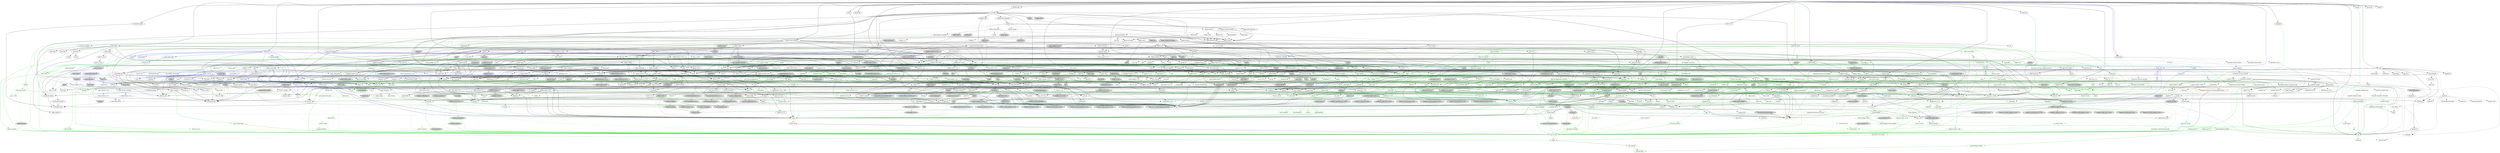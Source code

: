 digraph {
    0 [ label = "hermes" shape = box]
    1 [ label = "test_component" shape = box]
    2 [ label = "anyhow" color = darkgreen]
    3 [ label = "bip32" ]
    4 [ label = "bip39" ]
    5 [ label = "blake2b_simd" ]
    6 [ label = "blosc-src" ]
    7 [ label = "build-info" ]
    8 [ label = "build-info-build" color = green3]
    9 [ label = "cardano-blockchain-types" ]
    10 [ label = "cardano-chain-follower" ]
    11 [ label = "catalyst-types 0.0.6" ]
    12 [ label = "chrono" color = darkgreen]
    13 [ label = "chrono-tz" ]
    14 [ label = "clap" ]
    15 [ label = "console" ]
    16 [ label = "coset" ]
    17 [ label = "crossbeam-queue" ]
    18 [ label = "dashmap" ]
    19 [ label = "derive_more" color = darkgreen]
    20 [ label = "dirs 6.0.0" ]
    21 [ label = "ed25519-bip32" ]
    22 [ label = "ed25519-dalek" ]
    23 [ label = "hdf5-metno" ]
    24 [ label = "hermes-ipfs" ]
    25 [ label = "hex" ]
    26 [ label = "hex-literal" ]
    27 [ label = "hmac" ]
    28 [ label = "http-body-util" ]
    29 [ label = "httpmock" color = blue]
    30 [ label = "hyper 1.7.0" ]
    31 [ label = "hyper-util" ]
    32 [ label = "iana-time-zone" color = darkgreen]
    33 [ label = "jsonschema" ]
    34 [ label = "keyed-lock" ]
    35 [ label = "libsqlite3-sys" ]
    36 [ label = "libtest-mimic" ]
    37 [ label = "num-traits" color = darkgreen]
    38 [ label = "num_cpus" ]
    39 [ label = "once_cell" color = darkgreen]
    40 [ label = "orx-concurrent-vec" ]
    41 [ label = "pbkdf2" ]
    42 [ label = "rand 0.9.2" ]
    43 [ label = "regex" color = darkgreen]
    44 [ label = "reqwest" ]
    45 [ label = "rustls 0.23.31" ]
    46 [ label = "rusty_ulid" ]
    47 [ label = "saffron" ]
    48 [ label = "serde" color = darkgreen]
    49 [ label = "serde_json" color = darkgreen]
    50 [ label = "serial_test" color = blue]
    51 [ label = "sha2" ]
    52 [ label = "stringzilla" ]
    53 [ label = "temp-dir" ]
    54 [ label = "thiserror 2.0.16" color = darkgreen]
    55 [ label = "tokio" ]
    56 [ label = "tokio-rustls 0.26.2" ]
    57 [ label = "tracing" ]
    58 [ label = "tracing-subscriber" ]
    59 [ label = "traitreg" ]
    60 [ label = "url" color = darkgreen]
    61 [ label = "usvg" ]
    62 [ label = "uuid" ]
    63 [ label = "wasmtime" ]
    64 [ label = "webpki-roots 1.0.2" ]
    65 [ label = "x509-cert" ]
    66 [ label = "wit-bindgen 0.43.0" ]
    67 [ label = "bs58" ]
    68 [ label = "k256" style = dashed]
    69 [ label = "rand_core 0.6.4" ]
    70 [ label = "ripemd" ]
    71 [ label = "secp256k1" style = dashed]
    72 [ label = "subtle" ]
    73 [ label = "zeroize" ]
    74 [ label = "bitcoin_hashes" ]
    75 [ label = "unicode-normalization" style = dashed]
    76 [ label = "arrayref" ]
    77 [ label = "arrayvec" ]
    78 [ label = "constant_time_eq" ]
    79 [ label = "cc" color = green3]
    80 [ label = "libz-sys" color = darkgreen, style = dashed]
    81 [ label = "lz4-sys" style = dashed]
    82 [ label = "zstd-sys" color = darkgreen]
    83 [ label = "bincode" color = darkgreen]
    84 [ label = "build-info-common" color = darkgreen]
    85 [ label = "build-info-proc" color = green3]
    86 [ label = "base64 0.22.1" color = darkgreen]
    87 [ label = "cargo_metadata" color = green3]
    88 [ label = "git2" color = green3, style = dashed]
    89 [ label = "glob" color = green3]
    90 [ label = "pretty_assertions" color = green3]
    91 [ label = "rustc_version" color = green3]
    92 [ label = "zstd" color = darkgreen]
    93 [ label = "catalyst-types 0.0.5" ]
    94 [ label = "cbork-utils" ]
    95 [ label = "dirs 5.0.1" ]
    96 [ label = "minicbor" ]
    97 [ label = "num-bigint" color = darkgreen]
    98 [ label = "ouroboros" ]
    99 [ label = "pallas" ]
    100 [ label = "strum 0.26.3" ]
    101 [ label = "async-trait" color = green3]
    102 [ label = "cpu-time" ]
    103 [ label = "crossbeam-channel" ]
    104 [ label = "crossbeam-epoch" ]
    105 [ label = "crossbeam-skiplist" ]
    106 [ label = "futures" ]
    107 [ label = "hickory-resolver 0.24.4" ]
    108 [ label = "http 1.3.1" ]
    109 [ label = "humantime" ]
    110 [ label = "logcall" color = green3]
    111 [ label = "memx" ]
    112 [ label = "mithril-client" ]
    113 [ label = "moka" ]
    114 [ label = "pallas-crypto 0.33.0" ]
    115 [ label = "pallas-hardano" ]
    116 [ label = "rayon" ]
    117 [ label = "tar" ]
    118 [ label = "thiserror 1.0.69" color = darkgreen]
    119 [ label = "tracing-log" ]
    120 [ label = "ureq" ]
    121 [ label = "base64-url" ]
    122 [ label = "displaydoc" color = green3]
    123 [ label = "fluent-uri" ]
    124 [ label = "fmmap" ]
    125 [ label = "strum 0.27.2" ]
    126 [ label = "android-tzdata" color = darkgreen, style = "dashed,filled", fillcolor = lightgrey]
    127 [ label = "js-sys" color = darkgreen]
    128 [ label = "wasm-bindgen" color = darkgreen]
    129 [ label = "windows-link" color = darkgreen, style = filled, fillcolor = lightgrey]
    130 [ label = "phf" ]
    131 [ label = "clap_builder" ]
    132 [ label = "clap_derive" color = green3, style = dashed]
    133 [ label = "encode_unicode" style = filled, fillcolor = lightgrey]
    134 [ label = "libc" color = darkgreen]
    135 [ label = "unicode-width" style = dashed]
    136 [ label = "windows-sys 0.60.2" color = darkgreen, style = filled, fillcolor = lightgrey]
    137 [ label = "ciborium" ]
    138 [ label = "ciborium-io" ]
    139 [ label = "crossbeam-utils" ]
    140 [ label = "cfg-if" color = darkgreen]
    141 [ label = "hashbrown 0.14.5" ]
    142 [ label = "lock_api" color = turquoise4]
    143 [ label = "parking_lot_core" color = turquoise4]
    144 [ label = "derive_more-impl" color = green3]
    145 [ label = "dirs-sys 0.5.0" ]
    146 [ label = "cryptoxide" ]
    147 [ label = "curve25519-dalek" ]
    148 [ label = "ed25519" ]
    149 [ label = "bitflags 2.9.3" color = darkgreen]
    150 [ label = "hdf5-metno-derive" color = green3]
    151 [ label = "hdf5-metno-sys" ]
    152 [ label = "hdf5-metno-types" ]
    153 [ label = "lazy_static" ]
    154 [ label = "ndarray" ]
    155 [ label = "paste" color = green3]
    156 [ label = "ipld-core" ]
    157 [ label = "rust-ipfs" ]
    158 [ label = "digest 0.10.7" ]
    159 [ label = "bytes" color = darkgreen]
    160 [ label = "futures-core" ]
    161 [ label = "http-body 1.0.1" ]
    162 [ label = "pin-project-lite" ]
    163 [ label = "assert-json-diff" color = blue]
    164 [ label = "async-object-pool" color = blue]
    165 [ label = "async-std" color = blue]
    166 [ label = "base64 0.21.7" ]
    167 [ label = "basic-cookies" color = blue, style = dashed]
    168 [ label = "form_urlencoded" color = darkgreen]
    169 [ label = "futures-util" ]
    170 [ label = "hyper 0.14.32" color = blue]
    171 [ label = "levenshtein" color = blue]
    172 [ label = "log" color = darkgreen]
    173 [ label = "serde_regex" color = blue]
    174 [ label = "similar" color = blue]
    175 [ label = "atomic-waker" style = dashed]
    176 [ label = "futures-channel" ]
    177 [ label = "h2" style = dashed]
    178 [ label = "httparse" ]
    179 [ label = "httpdate" ]
    180 [ label = "itoa" color = darkgreen]
    181 [ label = "pin-utils" ]
    182 [ label = "smallvec" color = darkgreen]
    183 [ label = "want" ]
    184 [ label = "ipnet" ]
    185 [ label = "percent-encoding" color = darkgreen]
    186 [ label = "socket2 0.6.0" style = dashed]
    187 [ label = "system-configuration" style = "dashed,filled", fillcolor = lightgrey]
    188 [ label = "tower-service" ]
    189 [ label = "windows-registry" style = "dashed,filled", fillcolor = lightgrey]
    190 [ label = "android_system_properties" color = darkgreen, style = filled, fillcolor = lightgrey]
    191 [ label = "core-foundation-sys" color = darkgreen, style = filled, fillcolor = lightgrey]
    192 [ label = "iana-time-zone-haiku" color = darkgreen, style = filled, fillcolor = lightgrey]
    193 [ label = "windows-core 0.61.2" color = darkgreen, style = filled, fillcolor = lightgrey]
    194 [ label = "ahash" ]
    195 [ label = "bytecount" ]
    196 [ label = "email_address" ]
    197 [ label = "fancy-regex" ]
    198 [ label = "fraction" ]
    199 [ label = "idna" color = darkgreen]
    200 [ label = "num-cmp" ]
    201 [ label = "referencing" ]
    202 [ label = "regex-syntax" color = darkgreen]
    203 [ label = "uuid-simd" ]
    204 [ label = "parking_lot" color = turquoise4]
    205 [ label = "pkg-config" color = green3]
    206 [ label = "vcpkg" color = green3, style = dashed]
    207 [ label = "anstream" ]
    208 [ label = "anstyle" ]
    209 [ label = "escape8259" ]
    210 [ label = "autocfg" color = green3]
    211 [ label = "hermit-abi" style = filled, fillcolor = lightgrey]
    212 [ label = "critical-section" color = darkgreen, style = dashed]
    213 [ label = "portable-atomic" color = darkgreen]
    214 [ label = "orx-concurrent-option" ]
    215 [ label = "orx-fixed-vec" ]
    216 [ label = "orx-pinned-concurrent-col" ]
    217 [ label = "orx-pinned-vec" ]
    218 [ label = "orx-pseudo-default" ]
    219 [ label = "orx-split-vec" ]
    220 [ label = "rand_chacha 0.9.0" style = dashed]
    221 [ label = "rand_core 0.9.3" ]
    222 [ label = "aho-corasick" color = darkgreen, style = dashed]
    223 [ label = "memchr" color = darkgreen]
    224 [ label = "regex-automata" color = darkgreen]
    225 [ label = "encoding_rs" style = dashed]
    226 [ label = "hyper-rustls" style = "dashed,filled", fillcolor = lightgrey]
    227 [ label = "hyper-tls" style = "dashed,filled", fillcolor = lightgrey]
    228 [ label = "mime" style = "dashed,filled", fillcolor = lightgrey]
    229 [ label = "native-tls" style = "dashed,filled", fillcolor = lightgrey]
    230 [ label = "quinn" style = "dashed,filled", fillcolor = lightgrey]
    231 [ label = "rustls-native-certs 0.8.1" style = "dashed,filled", fillcolor = lightgrey]
    232 [ label = "rustls-pki-types" ]
    233 [ label = "serde_urlencoded" ]
    234 [ label = "sync_wrapper" ]
    235 [ label = "tokio-native-tls" style = "dashed,filled", fillcolor = lightgrey]
    236 [ label = "tokio-util" ]
    237 [ label = "tower" style = filled, fillcolor = lightgrey]
    238 [ label = "tower-http" style = filled, fillcolor = lightgrey]
    239 [ label = "wasm-bindgen-futures" ]
    240 [ label = "wasm-streams" style = "dashed,filled", fillcolor = lightgrey]
    241 [ label = "web-sys" style = filled, fillcolor = lightgrey]
    242 [ label = "brotli" style = dashed]
    243 [ label = "brotli-decompressor" style = dashed]
    244 [ label = "ring" style = dashed]
    245 [ label = "rustls-webpki 0.103.4" ]
    246 [ label = "zlib-rs" style = dashed]
    247 [ label = "rand 0.8.5" ]
    248 [ label = "time" style = dashed]
    249 [ label = "nom 5.1.3" ]
    250 [ label = "serde_derive" color = red]
    251 [ label = "ryu" color = darkgreen]
    252 [ label = "fslock" color = blue, style = dashed]
    253 [ label = "scc" color = blue]
    254 [ label = "serial_test_derive" color = turquoise3]
    255 [ label = "cpufeatures" style = filled, fillcolor = lightgrey]
    256 [ label = "thiserror-impl 2.0.16" color = green3]
    257 [ label = "backtrace" style = filled, fillcolor = lightgrey]
    258 [ label = "io-uring" style = filled, fillcolor = lightgrey]
    259 [ label = "mio" ]
    260 [ label = "signal-hook-registry" style = "dashed,filled", fillcolor = lightgrey]
    261 [ label = "slab" ]
    262 [ label = "tokio-macros" color = green3, style = dashed]
    263 [ label = "windows-sys 0.59.0" style = filled, fillcolor = lightgrey]
    264 [ label = "tracing-attributes" color = green3, style = dashed]
    265 [ label = "tracing-core" ]
    266 [ label = "matchers" style = dashed]
    267 [ label = "nu-ansi-term" style = dashed]
    268 [ label = "sharded-slab" style = dashed]
    269 [ label = "thread_local" style = dashed]
    270 [ label = "tracing-serde" style = dashed]
    271 [ label = "traitreg-macros" color = green3]
    272 [ label = "data-url" ]
    273 [ label = "flate2" ]
    274 [ label = "fontdb" style = dashed]
    275 [ label = "imagesize" ]
    276 [ label = "kurbo" ]
    277 [ label = "pico-args" color = turquoise4]
    278 [ label = "roxmltree" ]
    279 [ label = "rustybuzz" style = dashed]
    280 [ label = "simplecss" ]
    281 [ label = "siphasher" color = turquoise4]
    282 [ label = "strict-num" ]
    283 [ label = "svgtypes" ]
    284 [ label = "tiny-skia-path" ]
    285 [ label = "unicode-bidi" style = dashed]
    286 [ label = "unicode-script" style = dashed]
    287 [ label = "unicode-vo" style = dashed]
    288 [ label = "xmlwriter" ]
    289 [ label = "getrandom 0.3.3" color = darkgreen, style = dashed]
    290 [ label = "addr2line 0.25.0" style = dashed]
    291 [ label = "bumpalo" color = darkgreen]
    292 [ label = "hashbrown 0.15.5" color = darkgreen]
    293 [ label = "indexmap 2.11.0" color = darkgreen]
    294 [ label = "mach2" style = "dashed,filled", fillcolor = lightgrey]
    295 [ label = "memfd" style = "dashed,filled", fillcolor = lightgrey]
    296 [ label = "object 0.37.3" ]
    297 [ label = "postcard" ]
    298 [ label = "pulley-interpreter" color = darkgreen]
    299 [ label = "rustix 1.0.8" color = darkgreen, style = filled, fillcolor = lightgrey]
    300 [ label = "semver" color = darkgreen]
    301 [ label = "target-lexicon" ]
    302 [ label = "wasmparser 0.236.1" color = darkgreen]
    303 [ label = "wasmtime-environ" ]
    304 [ label = "wasmtime-internal-asm-macros" style = dashed]
    305 [ label = "wasmtime-internal-component-macro" color = green3, style = dashed]
    306 [ label = "wasmtime-internal-component-util" color = darkgreen, style = dashed]
    307 [ label = "wasmtime-internal-cranelift" style = dashed]
    308 [ label = "wasmtime-internal-fiber" style = dashed]
    309 [ label = "wasmtime-internal-jit-debug" style = dashed]
    310 [ label = "wasmtime-internal-jit-icache-coherence" style = dashed]
    311 [ label = "wasmtime-internal-math" color = darkgreen]
    312 [ label = "wasmtime-internal-slab" style = dashed]
    313 [ label = "wasmtime-internal-unwinder" style = dashed]
    314 [ label = "wasmtime-internal-versioned-export-macros" color = red]
    315 [ label = "wasmtime-internal-winch" style = dashed]
    316 [ label = "wat" style = dashed]
    317 [ label = "const-oid" ]
    318 [ label = "der" ]
    319 [ label = "spki" ]
    320 [ label = "tls_codec" style = dashed]
    321 [ label = "wit-bindgen-rt" ]
    322 [ label = "wit-bindgen-rust-macro" color = green3, style = dashed]
    323 [ label = "tinyvec" ]
    324 [ label = "ecdsa" style = dashed]
    325 [ label = "elliptic-curve" style = dashed]
    326 [ label = "signature" ]
    327 [ label = "getrandom 0.2.16" color = turquoise4]
    328 [ label = "secp256k1-sys" style = dashed]
    329 [ label = "zeroize_derive" color = green3, style = dashed]
    330 [ label = "bitcoin-internals" ]
    331 [ label = "hex-conservative" ]
    332 [ label = "find-msvc-tools" color = green3]
    333 [ label = "jobserver" color = green3, style = dashed]
    334 [ label = "shlex" color = green3]
    335 [ label = "bincode_derive" color = green3, style = dashed]
    336 [ label = "unty" color = darkgreen]
    337 [ label = "proc-macro-error2" color = green3]
    338 [ label = "proc-macro2" color = darkgreen]
    339 [ label = "quote" color = darkgreen]
    340 [ label = "syn 2.0.106" color = darkgreen]
    341 [ label = "camino" color = green3]
    342 [ label = "cargo-platform" color = green3]
    343 [ label = "cargo-util-schemas" color = green3]
    344 [ label = "libgit2-sys" color = green3, style = dashed]
    345 [ label = "diff" color = green3]
    346 [ label = "yansi" color = green3]
    347 [ label = "zstd-safe" color = darkgreen]
    348 [ label = "dirs-sys 0.4.1" ]
    349 [ label = "half" ]
    350 [ label = "minicbor-derive" color = green3, style = dashed]
    351 [ label = "num-integer" color = darkgreen]
    352 [ label = "aliasable" ]
    353 [ label = "ouroboros_macro" color = green3]
    354 [ label = "static_assertions" ]
    355 [ label = "pallas-addresses 0.33.0" ]
    356 [ label = "pallas-codec 0.33.0" ]
    357 [ label = "pallas-configs" ]
    358 [ label = "pallas-network 0.33.0" ]
    359 [ label = "pallas-primitives 0.33.0" ]
    360 [ label = "pallas-traverse 0.33.0" ]
    361 [ label = "pallas-txbuilder" ]
    362 [ label = "pallas-utxorpc" ]
    363 [ label = "strum_macros 0.26.4" color = green3, style = dashed]
    364 [ label = "winapi" color = turquoise4, style = filled, fillcolor = lightgrey]
    365 [ label = "futures-executor" style = dashed]
    366 [ label = "futures-io" ]
    367 [ label = "futures-sink" ]
    368 [ label = "futures-task" ]
    369 [ label = "hickory-proto 0.24.4" ]
    370 [ label = "ipconfig" style = "dashed,filled", fillcolor = lightgrey]
    371 [ label = "lru-cache" ]
    372 [ label = "resolv-conf" style = dashed]
    373 [ label = "rustls 0.21.12" style = dashed]
    374 [ label = "tokio-rustls 0.24.1" style = dashed]
    375 [ label = "fnv" color = darkgreen]
    376 [ label = "proc-macro-error" color = green3]
    377 [ label = "async-recursion" color = green3]
    378 [ label = "flume" style = dashed]
    379 [ label = "mithril-common" style = filled, fillcolor = lightgrey]
    380 [ label = "slog" ]
    381 [ label = "loom" style = filled, fillcolor = lightgrey]
    382 [ label = "tagptr" ]
    383 [ label = "binary-layout" ]
    384 [ label = "tap" ]
    385 [ label = "either" color = darkgreen]
    386 [ label = "rayon-core" ]
    387 [ label = "filetime" ]
    388 [ label = "xattr" style = "dashed,filled", fillcolor = lightgrey]
    389 [ label = "thiserror-impl 1.0.69" color = green3]
    390 [ label = "rustls-native-certs 0.7.3" style = dashed]
    391 [ label = "webpki-roots 0.26.11" style = dashed]
    392 [ label = "borrow-or-share" ]
    393 [ label = "ref-cast" ]
    394 [ label = "byteorder" ]
    395 [ label = "enum_dispatch" color = green3]
    396 [ label = "fs4" style = dashed]
    397 [ label = "memmap2" ]
    398 [ label = "parse-display" ]
    399 [ label = "strum_macros 0.27.2" color = green3, style = dashed]
    400 [ label = "rustversion" color = red]
    401 [ label = "wasm-bindgen-macro" color = green3]
    402 [ label = "phf_shared 0.12.1" ]
    403 [ label = "clap_lex" ]
    404 [ label = "strsim" color = darkgreen, style = dashed]
    405 [ label = "heck 0.5.0" color = green3]
    406 [ label = "windows-targets 0.53.3" color = darkgreen, style = filled, fillcolor = lightgrey]
    407 [ label = "ciborium-ll" ]
    408 [ label = "scopeguard" color = turquoise4]
    409 [ label = "redox_syscall" color = turquoise4, style = filled, fillcolor = lightgrey]
    410 [ label = "windows-targets 0.52.6" color = turquoise4, style = filled, fillcolor = lightgrey]
    411 [ label = "convert_case" color = green3, style = dashed]
    412 [ label = "unicode-xid" color = green3]
    413 [ label = "option-ext" ]
    414 [ label = "redox_users 0.5.2" style = filled, fillcolor = lightgrey]
    415 [ label = "curve25519-dalek-derive" color = green3, style = filled, fillcolor = lightgrey]
    416 [ label = "fiat-crypto" style = filled, fillcolor = lightgrey]
    417 [ label = "pkcs8" style = dashed]
    418 [ label = "proc-macro-crate" color = green3]
    419 [ label = "hdf5-metno-src" style = dashed]
    420 [ label = "libloading" color = green3]
    421 [ label = "winreg 0.52.0" color = green3, style = filled, fillcolor = lightgrey]
    422 [ label = "ascii" ]
    423 [ label = "matrixmultiply" ]
    424 [ label = "num-complex" ]
    425 [ label = "portable-atomic-util" style = filled, fillcolor = lightgrey]
    426 [ label = "rawpointer" ]
    427 [ label = "cid" ]
    428 [ label = "serde_bytes" ]
    429 [ label = "async-rt" ]
    430 [ label = "async-stream" ]
    431 [ label = "asynchronous-codec" ]
    432 [ label = "fs2" style = filled, fillcolor = lightgrey]
    433 [ label = "futures-timeout" ]
    434 [ label = "futures-timer" ]
    435 [ label = "hickory-resolver 0.25.2" style = filled, fillcolor = lightgrey]
    436 [ label = "hkdf" style = dashed]
    437 [ label = "idb" style = filled, fillcolor = lightgrey]
    438 [ label = "ipld-dagpb" ]
    439 [ label = "libp2p" ]
    440 [ label = "libp2p-allow-block-list" ]
    441 [ label = "libp2p-connection-limits" ]
    442 [ label = "libp2p-relay-manager" ]
    443 [ label = "multibase" ]
    444 [ label = "multihash" ]
    445 [ label = "multihash-codetable" ]
    446 [ label = "multihash-derive" ]
    447 [ label = "p256" style = dashed]
    448 [ label = "pem" style = dashed]
    449 [ label = "pollable-map" ]
    450 [ label = "quick-protobuf" ]
    451 [ label = "quick-protobuf-codec" ]
    452 [ label = "rand_chacha 0.3.1" ]
    453 [ label = "rcgen" style = "dashed,filled", fillcolor = lightgrey]
    454 [ label = "rlimit" style = filled, fillcolor = lightgrey]
    455 [ label = "rust-ipns" ]
    456 [ label = "rust-unixfs" ]
    457 [ label = "sec1" style = dashed]
    458 [ label = "send_wrapper 0.6.0" style = filled, fillcolor = lightgrey]
    459 [ label = "serde-wasm-bindgen" style = filled, fillcolor = lightgrey]
    460 [ label = "serde_ipld_dagcbor" ]
    461 [ label = "serde_ipld_dagjson" ]
    462 [ label = "simple_x509" style = "dashed,filled", fillcolor = lightgrey]
    463 [ label = "tokio-stream" ]
    464 [ label = "tracing-futures" ]
    465 [ label = "unsigned-varint 0.8.0" ]
    466 [ label = "web-time" ]
    467 [ label = "block-buffer" style = dashed]
    468 [ label = "crypto-common" ]
    469 [ label = "async-attributes" color = turquoise3, style = dashed]
    470 [ label = "async-channel 1.9.0" color = blue, style = dashed]
    471 [ label = "async-global-executor" color = blue, style = "dashed,filled", fillcolor = lightgrey]
    472 [ label = "async-io" style = "dashed,filled", fillcolor = lightgrey]
    473 [ label = "async-lock" style = dashed]
    474 [ label = "async-process" color = blue, style = "dashed,filled", fillcolor = lightgrey]
    475 [ label = "futures-lite" style = "dashed,filled", fillcolor = lightgrey]
    476 [ label = "gloo-timers 0.3.0" color = blue, style = "dashed,filled", fillcolor = lightgrey]
    477 [ label = "kv-log-macro" color = blue, style = dashed]
    478 [ label = "lalrpop" color = turquoise3, style = dashed]
    479 [ label = "lalrpop-util" color = steelblue, style = dashed]
    480 [ label = "futures-macro" color = green3, style = dashed]
    481 [ label = "http 0.2.12" color = blue]
    482 [ label = "http-body 0.4.6" color = blue]
    483 [ label = "socket2 0.5.10" ]
    484 [ label = "value-bag" color = darkgreen, style = dashed]
    485 [ label = "try-lock" ]
    486 [ label = "core-foundation 0.9.4" style = "dashed,filled", fillcolor = lightgrey]
    487 [ label = "system-configuration-sys" style = "dashed,filled", fillcolor = lightgrey]
    488 [ label = "windows-result 0.3.4" color = darkgreen, style = filled, fillcolor = lightgrey]
    489 [ label = "windows-strings" color = darkgreen, style = filled, fillcolor = lightgrey]
    490 [ label = "windows-implement" color = green3, style = filled, fillcolor = lightgrey]
    491 [ label = "windows-interface" color = green3, style = filled, fillcolor = lightgrey]
    492 [ label = "version_check" color = green3]
    493 [ label = "zerocopy" ]
    494 [ label = "bit-set 0.8.0" ]
    495 [ label = "num" ]
    496 [ label = "idna_adapter" color = darkgreen]
    497 [ label = "utf8_iter" color = darkgreen]
    498 [ label = "outref" ]
    499 [ label = "vsimd" ]
    500 [ label = "anstyle-parse" ]
    501 [ label = "anstyle-query" style = dashed]
    502 [ label = "anstyle-wincon" style = "dashed,filled", fillcolor = lightgrey]
    503 [ label = "colorchoice" ]
    504 [ label = "is_terminal_polyfill" ]
    505 [ label = "utf8parse" ]
    506 [ label = "orx-concurrent-iter" ]
    507 [ label = "orx-iterable" ]
    508 [ label = "ppv-lite86" ]
    509 [ label = "openssl" style = "dashed,filled", fillcolor = lightgrey]
    510 [ label = "openssl-probe" style = "dashed,filled", fillcolor = lightgrey]
    511 [ label = "openssl-sys" style = "dashed,filled", fillcolor = lightgrey]
    512 [ label = "schannel" style = "dashed,filled", fillcolor = lightgrey]
    513 [ label = "security-framework 2.11.1" style = "dashed,filled", fillcolor = lightgrey]
    514 [ label = "security-framework-sys" style = "dashed,filled", fillcolor = lightgrey]
    515 [ label = "tempfile" color = darkgreen]
    516 [ label = "cfg_aliases" color = green3, style = "dashed,filled", fillcolor = lightgrey]
    517 [ label = "quinn-proto" style = "dashed,filled", fillcolor = lightgrey]
    518 [ label = "quinn-udp" style = "dashed,filled", fillcolor = lightgrey]
    519 [ label = "rustc-hash" style = dashed]
    520 [ label = "security-framework 3.3.0" style = "dashed,filled", fillcolor = lightgrey]
    521 [ label = "tower-layer" ]
    522 [ label = "iri-string" style = "dashed,filled", fillcolor = lightgrey]
    523 [ label = "alloc-no-stdlib" style = dashed]
    524 [ label = "alloc-stdlib" style = dashed]
    525 [ label = "untrusted" ]
    526 [ label = "windows-sys 0.52.0" style = filled, fillcolor = lightgrey]
    527 [ label = "deranged" style = dashed]
    528 [ label = "num-conv" color = darkgreen, style = dashed]
    529 [ label = "powerfmt" style = dashed]
    530 [ label = "time-core" color = darkgreen, style = dashed]
    531 [ label = "time-macros" color = green3, style = dashed]
    532 [ label = "sdd" color = blue]
    533 [ label = "addr2line 0.24.2" style = filled, fillcolor = lightgrey]
    534 [ label = "miniz_oxide" ]
    535 [ label = "object 0.36.7" style = filled, fillcolor = lightgrey]
    536 [ label = "rustc-demangle" style = filled, fillcolor = lightgrey]
    537 [ label = "wasi 0.11.1+wasi-snapshot-preview1" color = turquoise4, style = filled, fillcolor = lightgrey]
    538 [ label = "valuable" style = "dashed,filled", fillcolor = lightgrey]
    539 [ label = "crc32fast" ]
    540 [ label = "fontconfig-parser" style = "dashed,filled", fillcolor = lightgrey]
    541 [ label = "slotmap" style = dashed]
    542 [ label = "ttf-parser" style = dashed]
    543 [ label = "euclid" style = dashed]
    544 [ label = "bytemuck" ]
    545 [ label = "core_maths" style = dashed]
    546 [ label = "unicode-bidi-mirroring" style = dashed]
    547 [ label = "unicode-ccc" style = dashed]
    548 [ label = "unicode-properties" style = dashed]
    549 [ label = "float-cmp" style = dashed]
    550 [ label = "r-efi" color = darkgreen, style = "dashed,filled", fillcolor = lightgrey]
    551 [ label = "wasi 0.14.3+wasi-0.2.4" color = darkgreen, style = "dashed,filled", fillcolor = lightgrey]
    552 [ label = "gimli 0.32.2" ]
    553 [ label = "allocator-api2" color = darkgreen, style = dashed]
    554 [ label = "equivalent" color = darkgreen]
    555 [ label = "foldhash" color = darkgreen, style = dashed]
    556 [ label = "rustix 0.38.44" style = "dashed,filled", fillcolor = lightgrey]
    557 [ label = "cobs" ]
    558 [ label = "embedded-io 0.4.0" style = dashed]
    559 [ label = "embedded-io 0.6.1" style = dashed]
    560 [ label = "cranelift-bitset" color = darkgreen]
    561 [ label = "pulley-macros" color = green3]
    562 [ label = "errno" color = darkgreen, style = filled, fillcolor = lightgrey]
    563 [ label = "linux-raw-sys 0.9.4" color = darkgreen, style = filled, fillcolor = lightgrey]
    564 [ label = "cranelift-entity" ]
    565 [ label = "wasm-encoder 0.236.1" style = dashed]
    566 [ label = "wasmprinter" style = dashed]
    567 [ label = "wasmtime-internal-wit-bindgen" color = green3, style = dashed]
    568 [ label = "wit-parser 0.236.1" color = green3, style = dashed]
    569 [ label = "cranelift-codegen" style = dashed]
    570 [ label = "cranelift-control" style = dashed]
    571 [ label = "cranelift-frontend" style = dashed]
    572 [ label = "cranelift-native" style = dashed]
    573 [ label = "itertools 0.14.0" color = darkgreen]
    574 [ label = "libm" color = darkgreen]
    575 [ label = "winch-codegen" style = dashed]
    576 [ label = "wast" style = dashed]
    577 [ label = "der_derive" color = green3, style = dashed]
    578 [ label = "flagset" style = dashed]
    579 [ label = "pem-rfc7468" style = dashed]
    580 [ label = "base64ct" style = dashed]
    581 [ label = "tls_codec_derive" color = green3, style = dashed]
    582 [ label = "prettyplease" color = green3, style = dashed]
    583 [ label = "wit-bindgen-core" color = green3, style = dashed]
    584 [ label = "wit-bindgen-rust" color = green3, style = dashed]
    585 [ label = "tinyvec_macros" style = dashed]
    586 [ label = "rfc6979" style = dashed]
    587 [ label = "base16ct" style = dashed]
    588 [ label = "crypto-bigint" style = dashed]
    589 [ label = "ff" style = dashed]
    590 [ label = "generic-array" ]
    591 [ label = "group" style = dashed]
    592 [ label = "virtue" color = green3, style = dashed]
    593 [ label = "proc-macro-error-attr2" color = green3]
    594 [ label = "unicode-ident" color = darkgreen]
    595 [ label = "serde-untagged" color = green3]
    596 [ label = "serde-value" color = green3]
    597 [ label = "toml" color = green3]
    598 [ label = "redox_users 0.4.6" color = turquoise4, style = filled, fillcolor = lightgrey]
    599 [ label = "windows-sys 0.48.0" color = darkgreen, style = filled, fillcolor = lightgrey]
    600 [ label = "crunchy" color = turquoise4]
    601 [ label = "heck 0.4.1" color = green3]
    602 [ label = "proc-macro2-diagnostics" color = green3]
    603 [ label = "base58" ]
    604 [ label = "bech32 0.9.1" ]
    605 [ label = "crc" ]
    606 [ label = "num-rational" ]
    607 [ label = "serde_with 3.14.0" ]
    608 [ label = "itertools 0.13.0" color = darkgreen]
    609 [ label = "pallas-wallet" ]
    610 [ label = "pallas-applying" ]
    611 [ label = "prost-types" color = darkgreen]
    612 [ label = "utxorpc-spec" ]
    613 [ label = "winapi-i686-pc-windows-gnu" color = turquoise4, style = filled, fillcolor = lightgrey]
    614 [ label = "winapi-x86_64-pc-windows-gnu" color = turquoise4, style = filled, fillcolor = lightgrey]
    615 [ label = "data-encoding" color = darkgreen]
    616 [ label = "enum-as-inner" color = green3]
    617 [ label = "rustls-pemfile 1.0.4" style = dashed]
    618 [ label = "widestring" style = "dashed,filled", fillcolor = lightgrey]
    619 [ label = "winreg 0.50.0" style = "dashed,filled", fillcolor = lightgrey]
    620 [ label = "linked-hash-map" ]
    621 [ label = "rustls-webpki 0.101.7" style = dashed]
    622 [ label = "sct" style = dashed]
    623 [ label = "proc-macro-error-attr" color = green3]
    624 [ label = "syn 1.0.109" color = green3, style = dashed]
    625 [ label = "nanorand" style = dashed]
    626 [ label = "spin" style = dashed]
    627 [ label = "bech32 0.11.0" style = filled, fillcolor = lightgrey]
    628 [ label = "blake2 0.10.6" style = filled, fillcolor = lightgrey]
    629 [ label = "ckb-merkle-mountain-range" style = filled, fillcolor = lightgrey]
    630 [ label = "fixed" style = filled, fillcolor = lightgrey]
    631 [ label = "kes-summed-ed25519" style = filled, fillcolor = lightgrey]
    632 [ label = "mithril-build-script" color = green3, style = filled, fillcolor = lightgrey]
    633 [ label = "mithril-stm" style = filled, fillcolor = lightgrey]
    634 [ label = "nom 8.0.0" style = filled, fillcolor = lightgrey]
    635 [ label = "pallas-addresses 0.32.1" style = "dashed,filled", fillcolor = lightgrey]
    636 [ label = "pallas-codec 0.32.1" style = "dashed,filled", fillcolor = lightgrey]
    637 [ label = "pallas-network 0.32.1" style = "dashed,filled", fillcolor = lightgrey]
    638 [ label = "pallas-primitives 0.32.1" style = "dashed,filled", fillcolor = lightgrey]
    639 [ label = "pallas-traverse 0.32.1" style = "dashed,filled", fillcolor = lightgrey]
    640 [ label = "typetag" style = filled, fillcolor = lightgrey]
    641 [ label = "walkdir" color = turquoise4]
    642 [ label = "generator" style = filled, fillcolor = lightgrey]
    643 [ label = "scoped-tls" style = filled, fillcolor = lightgrey]
    644 [ label = "doc-comment" ]
    645 [ label = "crossbeam-deque" ]
    646 [ label = "libredox" color = turquoise4, style = filled, fillcolor = lightgrey]
    647 [ label = "rustls-pemfile 2.2.0" style = dashed]
    648 [ label = "ref-cast-impl" color = green3]
    649 [ label = "parse-display-derive" color = green3]
    650 [ label = "wasm-bindgen-macro-support" color = green3]
    651 [ label = "windows_aarch64_gnullvm 0.53.0" color = darkgreen, style = filled, fillcolor = lightgrey]
    652 [ label = "windows_aarch64_msvc 0.53.0" color = darkgreen, style = filled, fillcolor = lightgrey]
    653 [ label = "windows_i686_gnu 0.53.0" color = darkgreen, style = filled, fillcolor = lightgrey]
    654 [ label = "windows_i686_gnullvm 0.53.0" color = darkgreen, style = filled, fillcolor = lightgrey]
    655 [ label = "windows_i686_msvc 0.53.0" color = darkgreen, style = filled, fillcolor = lightgrey]
    656 [ label = "windows_x86_64_gnu 0.53.0" color = darkgreen, style = filled, fillcolor = lightgrey]
    657 [ label = "windows_x86_64_gnullvm 0.53.0" color = darkgreen, style = filled, fillcolor = lightgrey]
    658 [ label = "windows_x86_64_msvc 0.53.0" color = darkgreen, style = filled, fillcolor = lightgrey]
    659 [ label = "windows_aarch64_gnullvm 0.52.6" color = turquoise4, style = filled, fillcolor = lightgrey]
    660 [ label = "windows_aarch64_msvc 0.52.6" color = turquoise4, style = filled, fillcolor = lightgrey]
    661 [ label = "windows_i686_gnu 0.52.6" color = turquoise4, style = filled, fillcolor = lightgrey]
    662 [ label = "windows_i686_gnullvm 0.52.6" color = turquoise4, style = filled, fillcolor = lightgrey]
    663 [ label = "windows_i686_msvc 0.52.6" color = turquoise4, style = filled, fillcolor = lightgrey]
    664 [ label = "windows_x86_64_gnu 0.52.6" color = turquoise4, style = filled, fillcolor = lightgrey]
    665 [ label = "windows_x86_64_gnullvm 0.52.6" color = turquoise4, style = filled, fillcolor = lightgrey]
    666 [ label = "windows_x86_64_msvc 0.52.6" color = turquoise4, style = filled, fillcolor = lightgrey]
    667 [ label = "unicode-segmentation" color = green3, style = dashed]
    668 [ label = "toml_edit" color = green3]
    669 [ label = "cmake" color = green3, style = dashed]
    670 [ label = "core2" ]
    671 [ label = "async-stream-impl" color = green3]
    672 [ label = "pin-project" ]
    673 [ label = "gloo-timers 0.2.6" style = dashed]
    674 [ label = "send_wrapper 0.4.0" style = dashed]
    675 [ label = "hickory-proto 0.25.2" style = filled, fillcolor = lightgrey]
    676 [ label = "libp2p-autonat" style = dashed]
    677 [ label = "libp2p-core" ]
    678 [ label = "libp2p-dcutr" style = dashed]
    679 [ label = "libp2p-dns" style = "dashed,filled", fillcolor = lightgrey]
    680 [ label = "libp2p-gossipsub" style = dashed]
    681 [ label = "libp2p-identify" style = dashed]
    682 [ label = "libp2p-identity" ]
    683 [ label = "libp2p-kad" style = dashed]
    684 [ label = "libp2p-mdns" style = "dashed,filled", fillcolor = lightgrey]
    685 [ label = "libp2p-metrics" style = dashed]
    686 [ label = "libp2p-noise" style = dashed]
    687 [ label = "libp2p-ping" style = dashed]
    688 [ label = "libp2p-pnet" style = dashed]
    689 [ label = "libp2p-quic" style = "dashed,filled", fillcolor = lightgrey]
    690 [ label = "libp2p-relay" style = dashed]
    691 [ label = "libp2p-rendezvous" style = dashed]
    692 [ label = "libp2p-request-response" style = dashed]
    693 [ label = "libp2p-swarm" ]
    694 [ label = "libp2p-tcp" style = "dashed,filled", fillcolor = lightgrey]
    695 [ label = "libp2p-tls" style = "dashed,filled", fillcolor = lightgrey]
    696 [ label = "libp2p-upnp" style = "dashed,filled", fillcolor = lightgrey]
    697 [ label = "libp2p-websocket" style = "dashed,filled", fillcolor = lightgrey]
    698 [ label = "libp2p-websocket-websys" style = "dashed,filled", fillcolor = lightgrey]
    699 [ label = "libp2p-yamux" style = dashed]
    700 [ label = "multiaddr" ]
    701 [ label = "rw-stream-sink" ]
    702 [ label = "base-x" ]
    703 [ label = "data-encoding-macro" ]
    704 [ label = "blake2s_simd" style = dashed]
    705 [ label = "blake3" style = dashed]
    706 [ label = "sha1" style = dashed]
    707 [ label = "sha3" style = dashed]
    708 [ label = "strobe-rs" style = dashed]
    709 [ label = "multihash-derive-impl" color = green3]
    710 [ label = "primeorder" style = dashed]
    711 [ label = "x509-parser 0.16.0" style = "dashed,filled", fillcolor = lightgrey]
    712 [ label = "yasna" style = "dashed,filled", fillcolor = lightgrey]
    713 [ label = "cbor4ii 0.2.14" ]
    714 [ label = "simple_asn1" style = "dashed,filled", fillcolor = lightgrey]
    715 [ label = "typenum" ]
    716 [ label = "concurrent-queue" style = dashed]
    717 [ label = "event-listener 2.5.3" color = blue, style = dashed]
    718 [ label = "async-channel 2.5.0" style = dashed]
    719 [ label = "async-executor" color = blue, style = "dashed,filled", fillcolor = lightgrey]
    720 [ label = "blocking" color = blue, style = "dashed,filled", fillcolor = lightgrey]
    721 [ label = "parking" style = "dashed,filled", fillcolor = lightgrey]
    722 [ label = "polling" style = "dashed,filled", fillcolor = lightgrey]
    723 [ label = "event-listener 5.4.1" style = dashed]
    724 [ label = "event-listener-strategy" style = dashed]
    725 [ label = "async-signal" color = blue, style = "dashed,filled", fillcolor = lightgrey]
    726 [ label = "async-task" color = blue, style = "dashed,filled", fillcolor = lightgrey]
    727 [ label = "fastrand" color = darkgreen]
    728 [ label = "ascii-canvas" color = turquoise3, style = dashed]
    729 [ label = "bit-set 0.5.3" color = turquoise3, style = dashed]
    730 [ label = "ena" color = turquoise3, style = dashed]
    731 [ label = "itertools 0.11.0" color = turquoise3, style = dashed]
    732 [ label = "petgraph 0.6.5" color = turquoise3, style = dashed]
    733 [ label = "string_cache" color = turquoise3, style = dashed]
    734 [ label = "term" color = turquoise3, style = dashed]
    735 [ label = "tiny-keccak" color = turquoise3, style = dashed]
    736 [ label = "zerocopy-derive" color = green3, style = filled, fillcolor = lightgrey]
    737 [ label = "bit-vec 0.8.0" ]
    738 [ label = "num-iter" ]
    739 [ label = "icu_normalizer" color = darkgreen]
    740 [ label = "icu_properties" color = darkgreen]
    741 [ label = "once_cell_polyfill" style = "dashed,filled", fillcolor = lightgrey]
    742 [ label = "orx-self-or" ]
    743 [ label = "foreign-types" style = "dashed,filled", fillcolor = lightgrey]
    744 [ label = "openssl-macros" color = green3, style = "dashed,filled", fillcolor = lightgrey]
    745 [ label = "lru-slab" style = "dashed,filled", fillcolor = lightgrey]
    746 [ label = "core-foundation 0.10.1" style = "dashed,filled", fillcolor = lightgrey]
    747 [ label = "gimli 0.31.1" style = filled, fillcolor = lightgrey]
    748 [ label = "adler2" ]
    749 [ label = "wit-bindgen 0.45.0" color = darkgreen, style = "dashed,filled", fillcolor = lightgrey]
    750 [ label = "fallible-iterator" style = dashed]
    751 [ label = "stable_deref_trait" color = darkgreen]
    752 [ label = "linux-raw-sys 0.4.15" style = "dashed,filled", fillcolor = lightgrey]
    753 [ label = "leb128fmt" color = darkgreen, style = dashed]
    754 [ label = "termcolor" style = dashed]
    755 [ label = "id-arena" color = green3, style = dashed]
    756 [ label = "cranelift-assembler-x64" style = dashed]
    757 [ label = "cranelift-bforest" style = dashed]
    758 [ label = "cranelift-codegen-meta" color = green3, style = dashed]
    759 [ label = "cranelift-codegen-shared" color = darkgreen, style = dashed]
    760 [ label = "cranelift-isle" color = green3, style = dashed]
    761 [ label = "regalloc2" style = dashed]
    762 [ label = "arbitrary" style = dashed]
    763 [ label = "wasm-encoder 0.238.0" style = dashed]
    764 [ label = "wit-parser 0.235.0" color = green3, style = dashed]
    765 [ label = "wasm-metadata" color = green3, style = dashed]
    766 [ label = "wit-component" color = green3, style = dashed]
    767 [ label = "erased-serde" color = darkgreen]
    768 [ label = "typeid" color = darkgreen]
    769 [ label = "ordered-float" color = green3]
    770 [ label = "serde_spanned" color = green3]
    771 [ label = "toml_datetime" color = green3]
    772 [ label = "windows-targets 0.48.5" color = darkgreen, style = filled, fillcolor = lightgrey]
    773 [ label = "crc-catalog" ]
    774 [ label = "indexmap 1.9.3" style = dashed]
    775 [ label = "schemars 0.9.0" style = dashed]
    776 [ label = "schemars 1.0.4" style = dashed]
    777 [ label = "serde_with_macros 3.14.0" color = green3, style = dashed]
    778 [ label = "prost" color = darkgreen]
    779 [ label = "pbjson" ]
    780 [ label = "pbjson-types" ]
    781 [ label = "tonic" ]
    782 [ label = "az" style = filled, fillcolor = lightgrey]
    783 [ label = "blake2 0.9.2" style = filled, fillcolor = lightgrey]
    784 [ label = "rand_core 0.5.1" style = filled, fillcolor = lightgrey]
    785 [ label = "serde_with 2.3.3" style = "dashed,filled", fillcolor = lightgrey]
    786 [ label = "serde_yaml" color = green3, style = filled, fillcolor = lightgrey]
    787 [ label = "blst" style = filled, fillcolor = lightgrey]
    788 [ label = "pallas-crypto 0.32.1" style = "dashed,filled", fillcolor = lightgrey]
    789 [ label = "inventory" style = filled, fillcolor = lightgrey]
    790 [ label = "typetag-impl" color = green3, style = filled, fillcolor = lightgrey]
    791 [ label = "same-file" color = turquoise4]
    792 [ label = "winapi-util" color = turquoise4, style = filled, fillcolor = lightgrey]
    793 [ label = "windows 0.61.3" style = filled, fillcolor = lightgrey]
    794 [ label = "structmeta" color = green3]
    795 [ label = "wasm-bindgen-backend" color = green3]
    796 [ label = "wasm-bindgen-shared" color = green3]
    797 [ label = "toml_write" color = green3, style = dashed]
    798 [ label = "winnow" color = green3, style = dashed]
    799 [ label = "pin-project-internal" color = green3]
    800 [ label = "futures-bounded" style = dashed]
    801 [ label = "multistream-select" ]
    802 [ label = "lru" ]
    803 [ label = "hashlink" style = dashed]
    804 [ label = "hex_fmt" style = dashed]
    805 [ label = "asn1_der" style = dashed]
    806 [ label = "uint" style = dashed]
    807 [ label = "if-watch" style = "dashed,filled", fillcolor = lightgrey]
    808 [ label = "prometheus-client" style = dashed]
    809 [ label = "snow" style = "dashed,filled", fillcolor = lightgrey]
    810 [ label = "x25519-dalek" style = dashed]
    811 [ label = "salsa20" style = dashed]
    812 [ label = "bimap" style = dashed]
    813 [ label = "cbor4ii 0.3.3" style = dashed]
    814 [ label = "libp2p-swarm-derive" color = green3, style = dashed]
    815 [ label = "futures-rustls" style = "dashed,filled", fillcolor = lightgrey]
    816 [ label = "x509-parser 0.17.0" style = "dashed,filled", fillcolor = lightgrey]
    817 [ label = "igd-next" style = "dashed,filled", fillcolor = lightgrey]
    818 [ label = "soketto" style = "dashed,filled", fillcolor = lightgrey]
    819 [ label = "yamux 0.12.1" style = dashed]
    820 [ label = "yamux 0.13.6" style = dashed]
    821 [ label = "data-encoding-macro-internal" color = green3]
    822 [ label = "keccak" style = dashed]
    823 [ label = "bitflags 1.3.2" style = dashed]
    824 [ label = "synstructure" color = green3]
    825 [ label = "asn1-rs 0.6.2" style = "dashed,filled", fillcolor = lightgrey]
    826 [ label = "der-parser 9.0.0" style = "dashed,filled", fillcolor = lightgrey]
    827 [ label = "nom 7.1.3" style = "dashed,filled", fillcolor = lightgrey]
    828 [ label = "oid-registry 0.7.1" style = "dashed,filled", fillcolor = lightgrey]
    829 [ label = "rusticata-macros" style = "dashed,filled", fillcolor = lightgrey]
    830 [ label = "piper" color = blue, style = "dashed,filled", fillcolor = lightgrey]
    831 [ label = "bit-vec 0.6.3" color = turquoise3, style = dashed]
    832 [ label = "fixedbitset 0.4.2" color = turquoise3, style = dashed]
    833 [ label = "new_debug_unreachable" color = turquoise3, style = dashed]
    834 [ label = "phf_shared 0.11.3" color = turquoise3, style = dashed]
    835 [ label = "precomputed-hash" color = turquoise3, style = dashed]
    836 [ label = "dirs-next" color = turquoise3, style = dashed]
    837 [ label = "icu_collections" color = darkgreen]
    838 [ label = "icu_normalizer_data" color = darkgreen, style = dashed]
    839 [ label = "icu_provider" color = darkgreen]
    840 [ label = "zerovec" color = darkgreen]
    841 [ label = "icu_locale_core" color = darkgreen]
    842 [ label = "icu_properties_data" color = darkgreen, style = dashed]
    843 [ label = "potential_utf" color = darkgreen]
    844 [ label = "zerotrie" color = darkgreen]
    845 [ label = "foreign-types-shared" style = "dashed,filled", fillcolor = lightgrey]
    846 [ label = "cranelift-assembler-x64-meta" color = green3, style = dashed]
    847 [ label = "cranelift-srcgen" color = green3, style = dashed]
    848 [ label = "wasmparser 0.238.0" style = dashed]
    849 [ label = "wasmparser 0.235.0" color = green3, style = dashed]
    850 [ label = "wasm-encoder 0.235.0" color = green3, style = dashed]
    851 [ label = "windows_aarch64_gnullvm 0.48.5" color = darkgreen, style = filled, fillcolor = lightgrey]
    852 [ label = "windows_aarch64_msvc 0.48.5" color = darkgreen, style = filled, fillcolor = lightgrey]
    853 [ label = "windows_i686_gnu 0.48.5" color = darkgreen, style = filled, fillcolor = lightgrey]
    854 [ label = "windows_i686_msvc 0.48.5" color = darkgreen, style = filled, fillcolor = lightgrey]
    855 [ label = "windows_x86_64_gnu 0.48.5" color = darkgreen, style = filled, fillcolor = lightgrey]
    856 [ label = "windows_x86_64_gnullvm 0.48.5" color = darkgreen, style = filled, fillcolor = lightgrey]
    857 [ label = "windows_x86_64_msvc 0.48.5" color = darkgreen, style = filled, fillcolor = lightgrey]
    858 [ label = "hashbrown 0.12.3" style = dashed]
    859 [ label = "dyn-clone" style = dashed]
    860 [ label = "darling" color = green3, style = dashed]
    861 [ label = "prost-derive" color = green3, style = dashed]
    862 [ label = "pbjson-build" color = green3]
    863 [ label = "prost-build" color = green3]
    864 [ label = "crypto-mac" style = filled, fillcolor = lightgrey]
    865 [ label = "digest 0.9.0" style = filled, fillcolor = lightgrey]
    866 [ label = "opaque-debug" style = filled, fillcolor = lightgrey]
    867 [ label = "base64 0.13.1" style = "dashed,filled", fillcolor = lightgrey]
    868 [ label = "serde_with_macros 2.3.3" color = green3, style = "dashed,filled", fillcolor = lightgrey]
    869 [ label = "unsafe-libyaml" color = green3, style = filled, fillcolor = lightgrey]
    870 [ label = "threadpool" style = filled, fillcolor = lightgrey]
    871 [ label = "windows-collections" style = filled, fillcolor = lightgrey]
    872 [ label = "windows-future" style = filled, fillcolor = lightgrey]
    873 [ label = "windows-numerics" style = filled, fillcolor = lightgrey]
    874 [ label = "structmeta-derive" color = green3]
    875 [ label = "unsigned-varint 0.7.2" ]
    876 [ label = "if-addrs" style = "dashed,filled", fillcolor = lightgrey]
    877 [ label = "netlink-packet-core" style = "dashed,filled", fillcolor = lightgrey]
    878 [ label = "netlink-packet-route" style = "dashed,filled", fillcolor = lightgrey]
    879 [ label = "netlink-proto" style = "dashed,filled", fillcolor = lightgrey]
    880 [ label = "netlink-sys" style = "dashed,filled", fillcolor = lightgrey]
    881 [ label = "rtnetlink" style = "dashed,filled", fillcolor = lightgrey]
    882 [ label = "windows 0.53.0" style = "dashed,filled", fillcolor = lightgrey]
    883 [ label = "dtoa" style = dashed]
    884 [ label = "prometheus-client-derive-encode" color = green3, style = dashed]
    885 [ label = "aes-gcm" style = "dashed,filled", fillcolor = lightgrey]
    886 [ label = "chacha20poly1305" style = "dashed,filled", fillcolor = lightgrey]
    887 [ label = "cipher" style = dashed]
    888 [ label = "asn1-rs 0.7.1" style = "dashed,filled", fillcolor = lightgrey]
    889 [ label = "der-parser 10.0.0" style = "dashed,filled", fillcolor = lightgrey]
    890 [ label = "oid-registry 0.8.1" style = "dashed,filled", fillcolor = lightgrey]
    891 [ label = "attohttpc" style = "dashed,filled", fillcolor = lightgrey]
    892 [ label = "xmltree" style = "dashed,filled", fillcolor = lightgrey]
    893 [ label = "nohash-hasher" style = dashed]
    894 [ label = "asn1-rs-derive 0.5.1" color = green3, style = "dashed,filled", fillcolor = lightgrey]
    895 [ label = "asn1-rs-impl" color = green3, style = "dashed,filled", fillcolor = lightgrey]
    896 [ label = "minimal-lexical" style = "dashed,filled", fillcolor = lightgrey]
    897 [ label = "dirs-sys-next" color = turquoise3, style = dashed]
    898 [ label = "yoke" color = darkgreen]
    899 [ label = "zerofrom" color = darkgreen]
    900 [ label = "tinystr" color = darkgreen]
    901 [ label = "writeable" color = darkgreen]
    902 [ label = "zerovec-derive" color = green3, style = dashed]
    903 [ label = "litemap" color = darkgreen]
    904 [ label = "darling_core" color = green3, style = dashed]
    905 [ label = "darling_macro" color = green3, style = dashed]
    906 [ label = "multimap" color = green3]
    907 [ label = "petgraph 0.7.1" color = green3]
    908 [ label = "windows-threading" style = filled, fillcolor = lightgrey]
    909 [ label = "netlink-packet-utils" style = "dashed,filled", fillcolor = lightgrey]
    910 [ label = "nix" style = "dashed,filled", fillcolor = lightgrey]
    911 [ label = "windows-core 0.53.0" style = "dashed,filled", fillcolor = lightgrey]
    912 [ label = "aead" style = "dashed,filled", fillcolor = lightgrey]
    913 [ label = "aes" style = "dashed,filled", fillcolor = lightgrey]
    914 [ label = "ctr" style = "dashed,filled", fillcolor = lightgrey]
    915 [ label = "ghash" style = "dashed,filled", fillcolor = lightgrey]
    916 [ label = "chacha20" style = "dashed,filled", fillcolor = lightgrey]
    917 [ label = "poly1305" style = "dashed,filled", fillcolor = lightgrey]
    918 [ label = "inout" style = dashed]
    919 [ label = "asn1-rs-derive 0.6.0" color = green3, style = "dashed,filled", fillcolor = lightgrey]
    920 [ label = "xml-rs" style = "dashed,filled", fillcolor = lightgrey]
    921 [ label = "yoke-derive" color = green3, style = dashed]
    922 [ label = "zerofrom-derive" color = green3, style = dashed]
    923 [ label = "ident_case" color = green3, style = dashed]
    924 [ label = "fixedbitset 0.5.7" color = green3]
    925 [ label = "windows-result 0.1.2" style = "dashed,filled", fillcolor = lightgrey]
    926 [ label = "polyval" style = "dashed,filled", fillcolor = lightgrey]
    927 [ label = "universal-hash" style = "dashed,filled", fillcolor = lightgrey]
    0 -> 3 [ ]
    0 -> 7 [ ]
    0 -> 8 [ color = green3]
    0 -> 10 [ ]
    0 -> 11 [ ]
    0 -> 13 [ ]
    0 -> 15 [ ]
    0 -> 16 [ ]
    0 -> 17 [ ]
    0 -> 20 [ ]
    0 -> 23 [ ]
    0 -> 24 [ ]
    0 -> 26 [ ]
    0 -> 29 [ color = blue]
    0 -> 33 [ ]
    0 -> 34 [ ]
    0 -> 35 [ ]
    0 -> 36 [ ]
    0 -> 46 [ ]
    0 -> 47 [ ]
    0 -> 50 [ color = blue]
    0 -> 52 [ ]
    0 -> 53 [ ]
    0 -> 59 [ ]
    0 -> 61 [ ]
    0 -> 63 [ ]
    0 -> 63 [ color = blue]
    0 -> 65 [ ]
    1 -> 60 [ ]
    1 -> 66 [ ]
    3 -> 67 [ ]
    3 -> 68 [ style = dotted]
    3 -> 41 [ style = dotted]
    3 -> 70 [ ]
    3 -> 71 [ style = dotted]
    4 -> 74 [ ]
    4 -> 69 [ style = dotted]
    4 -> 48 [ style = dotted]
    4 -> 75 [ style = dotted]
    5 -> 76 [ ]
    5 -> 77 [ ]
    5 -> 78 [ ]
    6 -> 80 [ style = dotted]
    6 -> 81 [ style = dotted]
    6 -> 82 [ style = dotted]
    7 -> 85 [ color = green3]
    8 -> 2 [ color = green3]
    8 -> 86 [ color = green3]
    8 -> 83 [ color = green3]
    8 -> 84 [ color = green3]
    8 -> 87 [ color = green3]
    8 -> 88 [ color = green3, style = dotted]
    8 -> 89 [ color = green3]
    8 -> 90 [ color = green3]
    8 -> 91 [ color = green3]
    8 -> 92 [ color = green3]
    9 -> 93 [ ]
    9 -> 94 [ ]
    9 -> 18 [ ]
    9 -> 95 [ ]
    9 -> 98 [ ]
    9 -> 99 [ ]
    9 -> 100 [ ]
    10 -> 9 [ ]
    10 -> 102 [ ]
    10 -> 105 [ ]
    10 -> 107 [ ]
    10 -> 109 [ ]
    10 -> 110 [ color = green3]
    10 -> 111 [ ]
    10 -> 112 [ ]
    10 -> 113 [ ]
    10 -> 115 [ ]
    10 -> 120 [ ]
    11 -> 121 [ ]
    11 -> 12 [ ]
    11 -> 122 [ color = green3]
    11 -> 22 [ ]
    11 -> 123 [ ]
    11 -> 124 [ arrowType = empty, fillcolor = lightgrey]
    11 -> 96 [ ]
    11 -> 40 [ ]
    11 -> 125 [ ]
    11 -> 54 [ ]
    11 -> 57 [ ]
    11 -> 62 [ ]
    12 -> 126 [ color = darkgreen, arrowType = empty, fillcolor = lightgrey, style = dotted]
    12 -> 32 [ color = darkgreen, arrowType = empty, fillcolor = lightgrey, style = dotted]
    12 -> 37 [ color = darkgreen]
    12 -> 48 [ color = darkgreen, style = dotted]
    13 -> 12 [ ]
    13 -> 130 [ ]
    14 -> 131 [ ]
    14 -> 132 [ color = green3, style = dotted]
    15 -> 133 [ arrowType = empty, fillcolor = lightgrey]
    15 -> 134 [ style = dotted]
    15 -> 39 [ style = dotted]
    15 -> 135 [ style = dotted]
    15 -> 136 [ arrowType = empty, fillcolor = lightgrey]
    16 -> 137 [ ]
    17 -> 139 [ ]
    18 -> 139 [ ]
    18 -> 141 [ ]
    18 -> 142 [ ]
    18 -> 143 [ ]
    19 -> 144 [ color = green3]
    20 -> 145 [ ]
    21 -> 146 [ ]
    22 -> 147 [ ]
    22 -> 148 [ ]
    22 -> 51 [ ]
    23 -> 6 [ style = dotted]
    23 -> 150 [ color = green3]
    23 -> 152 [ ]
    23 -> 153 [ ]
    23 -> 154 [ ]
    23 -> 155 [ color = green3]
    24 -> 157 [ ]
    27 -> 158 [ ]
    28 -> 160 [ ]
    28 -> 161 [ ]
    28 -> 162 [ ]
    29 -> 163 [ color = blue]
    29 -> 164 [ color = blue]
    29 -> 101 [ color = turquoise3]
    29 -> 166 [ color = blue]
    29 -> 167 [ color = blue, style = dotted]
    29 -> 170 [ color = blue]
    29 -> 153 [ color = blue]
    29 -> 171 [ color = blue]
    29 -> 173 [ color = blue]
    29 -> 174 [ color = blue]
    29 -> 60 [ color = blue]
    30 -> 177 [ style = dotted]
    30 -> 161 [ ]
    30 -> 178 [ style = dotted]
    30 -> 179 [ style = dotted]
    30 -> 183 [ style = dotted]
    31 -> 86 [ style = dotted]
    31 -> 30 [ ]
    31 -> 184 [ style = dotted]
    31 -> 185 [ style = dotted]
    31 -> 187 [ arrowType = empty, fillcolor = lightgrey, style = dotted]
    31 -> 188 [ style = dotted]
    31 -> 189 [ arrowType = empty, fillcolor = lightgrey, style = dotted]
    32 -> 190 [ color = darkgreen, arrowType = empty, fillcolor = lightgrey]
    32 -> 191 [ color = darkgreen, arrowType = empty, fillcolor = lightgrey]
    32 -> 192 [ color = darkgreen, arrowType = empty, fillcolor = lightgrey]
    32 -> 193 [ color = darkgreen, arrowType = empty, fillcolor = lightgrey]
    33 -> 195 [ ]
    33 -> 196 [ ]
    33 -> 197 [ ]
    33 -> 198 [ ]
    33 -> 200 [ ]
    33 -> 201 [ ]
    33 -> 43 [ ]
    33 -> 44 [ style = dotted]
    33 -> 203 [ ]
    34 -> 55 [ style = dotted]
    35 -> 79 [ color = green3, style = dotted]
    35 -> 205 [ color = green3, style = dotted]
    35 -> 206 [ color = green3, style = dotted]
    36 -> 14 [ ]
    36 -> 209 [ ]
    37 -> 210 [ color = green3]
    38 -> 211 [ arrowType = empty, fillcolor = lightgrey]
    38 -> 134 [ arrowType = empty, fillcolor = lightgrey]
    39 -> 212 [ color = darkgreen, style = dotted]
    39 -> 213 [ color = darkgreen, style = dotted]
    40 -> 214 [ ]
    40 -> 216 [ ]
    40 -> 48 [ style = dotted]
    41 -> 27 [ style = dotted]
    42 -> 220 [ style = dotted]
    43 -> 224 [ color = darkgreen]
    44 -> 225 [ arrowType = empty, fillcolor = lightgrey, style = dotted]
    44 -> 226 [ arrowType = empty, fillcolor = lightgrey, style = dotted]
    44 -> 227 [ arrowType = empty, fillcolor = lightgrey, style = dotted]
    44 -> 228 [ arrowType = empty, fillcolor = lightgrey, style = dotted]
    44 -> 230 [ arrowType = empty, fillcolor = lightgrey, style = dotted]
    44 -> 49 [ style = dotted]
    44 -> 49 [ arrowType = empty, fillcolor = lightgrey]
    44 -> 233 [ ]
    44 -> 238 [ arrowType = empty, fillcolor = lightgrey]
    44 -> 60 [ ]
    44 -> 240 [ arrowType = empty, fillcolor = lightgrey, style = dotted]
    45 -> 242 [ style = dotted]
    45 -> 245 [ ]
    45 -> 72 [ ]
    45 -> 246 [ style = dotted]
    46 -> 247 [ style = dotted]
    46 -> 248 [ style = dotted]
    47 -> 12 [ ]
    47 -> 249 [ ]
    48 -> 250 [ color = green3, style = dotted]
    48 -> 250 [ color = green3, arrowType = empty, fillcolor = lightgrey]
    49 -> 180 [ color = darkgreen]
    49 -> 223 [ color = darkgreen]
    49 -> 251 [ color = darkgreen]
    49 -> 48 [ color = darkgreen]
    50 -> 252 [ color = blue, style = dotted]
    50 -> 106 [ color = blue, style = dotted]
    50 -> 172 [ color = blue, style = dotted]
    50 -> 39 [ color = blue]
    50 -> 204 [ color = blue]
    50 -> 253 [ color = blue]
    50 -> 254 [ color = turquoise3]
    51 -> 255 [ arrowType = empty, fillcolor = lightgrey]
    51 -> 158 [ ]
    52 -> 79 [ color = green3]
    54 -> 256 [ color = green3]
    55 -> 257 [ arrowType = empty, fillcolor = lightgrey]
    55 -> 159 [ style = dotted]
    55 -> 258 [ arrowType = empty, fillcolor = lightgrey]
    55 -> 259 [ style = dotted]
    55 -> 259 [ arrowType = empty, fillcolor = lightgrey]
    55 -> 204 [ style = dotted]
    55 -> 162 [ ]
    55 -> 260 [ arrowType = empty, fillcolor = lightgrey, style = dotted]
    55 -> 261 [ arrowType = empty, fillcolor = lightgrey]
    55 -> 186 [ arrowType = empty, fillcolor = lightgrey, style = dotted]
    55 -> 262 [ color = green3, style = dotted]
    56 -> 45 [ ]
    56 -> 55 [ ]
    57 -> 172 [ style = dotted]
    57 -> 162 [ ]
    57 -> 264 [ color = green3, style = dotted]
    57 -> 265 [ ]
    58 -> 266 [ style = dotted]
    58 -> 267 [ style = dotted]
    58 -> 49 [ style = dotted]
    58 -> 268 [ style = dotted]
    58 -> 182 [ style = dotted]
    58 -> 269 [ style = dotted]
    58 -> 248 [ style = dotted]
    58 -> 57 [ style = dotted]
    58 -> 119 [ style = dotted]
    58 -> 270 [ style = dotted]
    59 -> 271 [ color = green3]
    60 -> 168 [ color = darkgreen]
    60 -> 199 [ color = darkgreen]
    61 -> 86 [ ]
    61 -> 272 [ ]
    61 -> 273 [ ]
    61 -> 274 [ style = dotted]
    61 -> 275 [ ]
    61 -> 277 [ ]
    61 -> 279 [ style = dotted]
    61 -> 280 [ ]
    61 -> 283 [ ]
    61 -> 284 [ ]
    61 -> 285 [ style = dotted]
    61 -> 287 [ style = dotted]
    61 -> 288 [ ]
    62 -> 289 [ arrowType = empty, fillcolor = lightgrey, style = dotted]
    62 -> 48 [ style = dotted]
    63 -> 290 [ style = dotted]
    63 -> 225 [ style = dotted]
    63 -> 294 [ arrowType = empty, fillcolor = lightgrey, style = dotted]
    63 -> 295 [ arrowType = empty, fillcolor = lightgrey, style = dotted]
    63 -> 305 [ color = green3, style = dotted]
    63 -> 308 [ style = dotted]
    63 -> 309 [ style = dotted]
    63 -> 310 [ style = dotted]
    63 -> 312 [ style = dotted]
    63 -> 313 [ style = dotted]
    63 -> 315 [ style = dotted]
    63 -> 316 [ style = dotted]
    64 -> 232 [ ]
    65 -> 319 [ ]
    65 -> 320 [ style = dotted]
    66 -> 321 [ ]
    66 -> 322 [ color = green3, style = dotted]
    67 -> 51 [ style = dotted]
    67 -> 323 [ style = dotted]
    68 -> 324 [ style = dotted]
    68 -> 51 [ style = dotted]
    69 -> 327 [ style = dotted]
    70 -> 158 [ ]
    71 -> 328 [ style = dashed]
    73 -> 329 [ color = green3, style = dotted]
    74 -> 330 [ ]
    74 -> 331 [ ]
    75 -> 323 [ style = dashed]
    79 -> 332 [ color = green3]
    79 -> 333 [ color = green3, style = dotted]
    79 -> 334 [ color = green3]
    80 -> 79 [ color = green3, style = dashed]
    80 -> 205 [ color = green3, style = dashed]
    80 -> 206 [ color = green3, style = dashed]
    81 -> 79 [ color = green3, style = dashed]
    82 -> 79 [ color = green3]
    82 -> 205 [ color = green3]
    83 -> 335 [ color = green3, style = dotted]
    83 -> 48 [ color = darkgreen, style = dotted]
    83 -> 336 [ color = darkgreen]
    84 -> 12 [ color = darkgreen]
    84 -> 19 [ color = darkgreen]
    84 -> 300 [ color = darkgreen]
    85 -> 2 [ color = green3]
    85 -> 86 [ color = green3]
    85 -> 83 [ color = green3]
    85 -> 84 [ color = green3]
    85 -> 97 [ color = green3]
    85 -> 337 [ color = green3]
    85 -> 49 [ color = green3]
    85 -> 92 [ color = green3]
    87 -> 341 [ color = green3]
    87 -> 342 [ color = green3]
    87 -> 343 [ color = green3]
    87 -> 49 [ color = green3]
    87 -> 54 [ color = green3]
    88 -> 149 [ color = green3, style = dashed]
    88 -> 344 [ color = green3, style = dashed]
    88 -> 60 [ color = green3, style = dashed]
    90 -> 345 [ color = green3]
    90 -> 346 [ color = green3]
    91 -> 300 [ color = green3]
    92 -> 347 [ color = darkgreen]
    93 -> 121 [ ]
    93 -> 5 [ ]
    93 -> 12 [ ]
    93 -> 122 [ color = green3]
    93 -> 22 [ ]
    93 -> 123 [ ]
    93 -> 124 [ ]
    93 -> 40 [ ]
    93 -> 114 [ ]
    93 -> 125 [ ]
    93 -> 54 [ ]
    93 -> 57 [ ]
    93 -> 62 [ ]
    94 -> 96 [ ]
    95 -> 348 [ ]
    96 -> 349 [ style = dotted]
    96 -> 350 [ color = green3, style = dotted]
    97 -> 351 [ color = darkgreen]
    98 -> 352 [ ]
    98 -> 353 [ color = green3]
    98 -> 354 [ ]
    99 -> 357 [ ]
    99 -> 358 [ ]
    99 -> 361 [ ]
    99 -> 362 [ ]
    100 -> 363 [ color = green3, style = dotted]
    101 -> 340 [ color = green3]
    102 -> 134 [ arrowType = empty, fillcolor = lightgrey]
    102 -> 364 [ arrowType = empty, fillcolor = lightgrey]
    103 -> 139 [ ]
    104 -> 139 [ ]
    105 -> 104 [ ]
    106 -> 365 [ style = dotted]
    107 -> 369 [ ]
    107 -> 370 [ arrowType = empty, fillcolor = lightgrey, style = dotted]
    107 -> 371 [ ]
    107 -> 372 [ style = dotted]
    108 -> 159 [ ]
    108 -> 375 [ ]
    108 -> 180 [ ]
    110 -> 376 [ color = green3]
    110 -> 340 [ color = green3]
    111 -> 255 [ arrowType = empty, fillcolor = lightgrey]
    112 -> 377 [ color = green3]
    112 -> 273 [ style = dotted]
    112 -> 378 [ style = dotted]
    112 -> 106 [ ]
    112 -> 379 [ arrowType = empty, fillcolor = lightgrey]
    112 -> 379 [ arrowType = empty, fillcolor = lightgrey]
    112 -> 44 [ ]
    112 -> 117 [ style = dotted]
    112 -> 62 [ ]
    112 -> 62 [ arrowType = empty, fillcolor = lightgrey]
    112 -> 92 [ style = dotted]
    113 -> 103 [ ]
    113 -> 104 [ ]
    113 -> 381 [ arrowType = empty, fillcolor = lightgrey]
    113 -> 204 [ ]
    113 -> 91 [ color = green3, arrowType = empty, fillcolor = lightgrey]
    113 -> 382 [ ]
    113 -> 118 [ ]
    113 -> 62 [ ]
    114 -> 146 [ ]
    114 -> 356 [ ]
    114 -> 69 [ ]
    114 -> 73 [ ]
    115 -> 383 [ ]
    115 -> 358 [ ]
    115 -> 360 [ ]
    115 -> 384 [ ]
    116 -> 385 [ ]
    116 -> 386 [ ]
    117 -> 387 [ ]
    117 -> 388 [ arrowType = empty, fillcolor = lightgrey, style = dotted]
    118 -> 389 [ color = green3]
    119 -> 172 [ ]
    119 -> 265 [ ]
    120 -> 86 [ ]
    120 -> 273 [ style = dotted]
    120 -> 45 [ style = dotted]
    120 -> 390 [ style = dotted]
    120 -> 60 [ ]
    120 -> 391 [ style = dotted]
    121 -> 86 [ ]
    122 -> 340 [ color = green3]
    123 -> 392 [ ]
    123 -> 393 [ ]
    123 -> 48 [ style = dotted]
    124 -> 394 [ ]
    124 -> 395 [ color = green3]
    124 -> 396 [ style = dotted]
    124 -> 397 [ ]
    124 -> 398 [ ]
    125 -> 399 [ color = green3, style = dotted]
    127 -> 128 [ color = darkgreen]
    128 -> 140 [ color = darkgreen]
    128 -> 39 [ color = darkgreen]
    128 -> 400 [ color = green3, style = dotted]
    128 -> 401 [ color = green3]
    130 -> 402 [ ]
    131 -> 207 [ style = dotted]
    131 -> 403 [ ]
    131 -> 404 [ style = dotted]
    132 -> 405 [ color = green3, style = dashed]
    132 -> 340 [ color = green3, style = dashed]
    136 -> 406 [ color = darkgreen, arrowType = empty, fillcolor = lightgrey]
    137 -> 407 [ ]
    137 -> 48 [ ]
    141 -> 194 [ style = dotted]
    142 -> 210 [ color = green3]
    142 -> 408 [ color = turquoise4]
    143 -> 140 [ color = turquoise4]
    143 -> 134 [ color = turquoise4, arrowType = empty, fillcolor = lightgrey]
    143 -> 409 [ color = turquoise4, arrowType = empty, fillcolor = lightgrey]
    143 -> 182 [ color = turquoise4]
    143 -> 410 [ color = turquoise4, arrowType = empty, fillcolor = lightgrey]
    144 -> 411 [ color = green3, style = dotted]
    144 -> 340 [ color = green3]
    144 -> 412 [ color = green3, style = dotted]
    145 -> 413 [ ]
    145 -> 414 [ arrowType = empty, fillcolor = lightgrey]
    145 -> 136 [ arrowType = empty, fillcolor = lightgrey]
    147 -> 255 [ arrowType = empty, fillcolor = lightgrey]
    147 -> 415 [ color = green3, arrowType = empty, fillcolor = lightgrey]
    147 -> 158 [ style = dotted]
    147 -> 416 [ arrowType = empty, fillcolor = lightgrey]
    147 -> 91 [ color = green3]
    148 -> 417 [ style = dotted]
    148 -> 48 [ style = dotted]
    148 -> 326 [ ]
    150 -> 418 [ color = green3]
    150 -> 337 [ color = green3]
    151 -> 419 [ style = dotted]
    151 -> 420 [ color = green3]
    151 -> 204 [ ]
    151 -> 205 [ color = green3, arrowType = empty, fillcolor = lightgrey]
    151 -> 43 [ color = green3]
    151 -> 421 [ color = green3, arrowType = empty, fillcolor = lightgrey]
    152 -> 422 [ ]
    152 -> 151 [ ]
    154 -> 423 [ ]
    154 -> 424 [ ]
    154 -> 351 [ ]
    154 -> 425 [ arrowType = empty, fillcolor = lightgrey]
    156 -> 427 [ ]
    157 -> 429 [ ]
    157 -> 430 [ ]
    157 -> 432 [ arrowType = empty, fillcolor = lightgrey]
    157 -> 437 [ arrowType = empty, fillcolor = lightgrey]
    157 -> 442 [ ]
    157 -> 449 [ ]
    157 -> 454 [ arrowType = empty, fillcolor = lightgrey]
    157 -> 455 [ ]
    157 -> 456 [ ]
    157 -> 459 [ arrowType = empty, fillcolor = lightgrey]
    157 -> 461 [ ]
    157 -> 462 [ arrowType = empty, fillcolor = lightgrey, style = dotted]
    157 -> 463 [ arrowType = empty, fillcolor = lightgrey]
    157 -> 463 [ arrowType = empty, fillcolor = lightgrey]
    157 -> 464 [ ]
    158 -> 467 [ style = dotted]
    158 -> 317 [ style = dotted]
    158 -> 468 [ ]
    158 -> 72 [ style = dotted]
    159 -> 48 [ color = darkgreen, style = dotted]
    161 -> 108 [ ]
    163 -> 49 [ color = blue]
    164 -> 165 [ color = blue]
    165 -> 469 [ color = turquoise3, style = dotted]
    165 -> 470 [ color = blue, style = dotted]
    165 -> 471 [ color = blue, arrowType = empty, fillcolor = lightgrey, style = dotted]
    165 -> 474 [ color = blue, arrowType = empty, fillcolor = lightgrey, style = dotted]
    165 -> 476 [ color = blue, arrowType = empty, fillcolor = lightgrey, style = dotted]
    165 -> 477 [ color = blue, style = dotted]
    165 -> 223 [ color = blue, style = dotted]
    165 -> 181 [ color = blue, style = dotted]
    165 -> 239 [ color = blue, arrowType = empty, fillcolor = lightgrey, style = dotted]
    167 -> 478 [ color = turquoise3, style = dashed]
    168 -> 185 [ color = darkgreen]
    169 -> 176 [ style = dotted]
    169 -> 366 [ style = dotted]
    169 -> 480 [ color = green3, style = dotted]
    169 -> 368 [ ]
    169 -> 223 [ style = dotted]
    169 -> 162 [ ]
    169 -> 181 [ ]
    169 -> 261 [ style = dotted]
    170 -> 169 [ color = blue]
    170 -> 482 [ color = blue]
    170 -> 178 [ color = blue]
    170 -> 179 [ color = blue]
    170 -> 483 [ color = blue, style = dotted]
    170 -> 55 [ color = blue]
    170 -> 188 [ color = blue]
    170 -> 57 [ color = blue]
    170 -> 183 [ color = blue]
    172 -> 484 [ color = darkgreen, style = dotted]
    173 -> 43 [ color = blue]
    173 -> 48 [ color = blue]
    176 -> 160 [ ]
    176 -> 367 [ style = dotted]
    177 -> 175 [ style = dashed]
    177 -> 108 [ style = dashed]
    177 -> 293 [ style = dashed]
    177 -> 236 [ style = dashed]
    177 -> 57 [ style = dashed]
    182 -> 48 [ color = darkgreen, style = dotted]
    183 -> 485 [ ]
    186 -> 134 [ arrowType = empty, fillcolor = lightgrey, style = dashed]
    186 -> 263 [ arrowType = empty, fillcolor = lightgrey, style = dashed]
    187 -> 149 [ arrowType = empty, fillcolor = lightgrey, style = dashed]
    187 -> 486 [ arrowType = empty, fillcolor = lightgrey, style = dashed]
    187 -> 487 [ arrowType = empty, fillcolor = lightgrey, style = dashed]
    189 -> 488 [ arrowType = empty, fillcolor = lightgrey, style = dashed]
    189 -> 489 [ arrowType = empty, fillcolor = lightgrey, style = dashed]
    190 -> 134 [ color = darkgreen, arrowType = empty, fillcolor = lightgrey]
    192 -> 79 [ color = green3, arrowType = empty, fillcolor = lightgrey]
    193 -> 490 [ color = green3, arrowType = empty, fillcolor = lightgrey]
    193 -> 491 [ color = green3, arrowType = empty, fillcolor = lightgrey]
    193 -> 488 [ color = darkgreen, arrowType = empty, fillcolor = lightgrey]
    193 -> 489 [ color = darkgreen, arrowType = empty, fillcolor = lightgrey]
    194 -> 289 [ style = dotted]
    194 -> 48 [ style = dotted]
    194 -> 492 [ color = green3]
    194 -> 493 [ ]
    196 -> 48 [ style = dotted]
    197 -> 494 [ ]
    197 -> 224 [ ]
    198 -> 153 [ style = dotted]
    198 -> 495 [ ]
    199 -> 496 [ color = darkgreen]
    199 -> 497 [ color = darkgreen]
    201 -> 194 [ ]
    201 -> 123 [ ]
    201 -> 204 [ ]
    201 -> 185 [ ]
    201 -> 49 [ ]
    203 -> 498 [ ]
    203 -> 62 [ style = dotted]
    203 -> 499 [ ]
    204 -> 142 [ color = turquoise4]
    204 -> 143 [ color = turquoise4]
    207 -> 500 [ ]
    207 -> 501 [ style = dotted]
    207 -> 502 [ arrowType = empty, fillcolor = lightgrey, style = dotted]
    207 -> 503 [ ]
    207 -> 504 [ ]
    215 -> 506 [ ]
    215 -> 217 [ ]
    216 -> 215 [ ]
    216 -> 219 [ ]
    217 -> 507 [ ]
    217 -> 218 [ ]
    219 -> 506 [ ]
    219 -> 217 [ ]
    220 -> 508 [ style = dashed]
    220 -> 221 [ style = dashed]
    221 -> 289 [ style = dotted]
    222 -> 223 [ color = darkgreen, style = dotted]
    224 -> 222 [ color = darkgreen, style = dotted]
    224 -> 202 [ color = darkgreen, style = dotted]
    225 -> 140 [ style = dashed]
    226 -> 31 [ arrowType = empty, fillcolor = lightgrey, style = dashed]
    226 -> 231 [ arrowType = empty, fillcolor = lightgrey, style = dotted]
    226 -> 56 [ arrowType = empty, fillcolor = lightgrey, style = dashed]
    227 -> 28 [ arrowType = empty, fillcolor = lightgrey, style = dashed]
    227 -> 31 [ arrowType = empty, fillcolor = lightgrey, style = dashed]
    227 -> 235 [ arrowType = empty, fillcolor = lightgrey, style = dashed]
    229 -> 509 [ arrowType = empty, fillcolor = lightgrey, style = dashed]
    229 -> 510 [ arrowType = empty, fillcolor = lightgrey, style = dashed]
    229 -> 512 [ arrowType = empty, fillcolor = lightgrey, style = dashed]
    229 -> 513 [ arrowType = empty, fillcolor = lightgrey, style = dashed]
    229 -> 515 [ arrowType = empty, fillcolor = lightgrey, style = dashed]
    230 -> 366 [ arrowType = empty, fillcolor = lightgrey, style = dotted]
    230 -> 517 [ arrowType = empty, fillcolor = lightgrey, style = dashed]
    230 -> 518 [ arrowType = empty, fillcolor = lightgrey, style = dashed]
    230 -> 55 [ arrowType = empty, fillcolor = lightgrey, style = dashed]
    231 -> 510 [ arrowType = empty, fillcolor = lightgrey, style = dashed]
    231 -> 232 [ arrowType = empty, fillcolor = lightgrey, style = dashed]
    231 -> 512 [ arrowType = empty, fillcolor = lightgrey, style = dashed]
    231 -> 520 [ arrowType = empty, fillcolor = lightgrey, style = dashed]
    232 -> 466 [ arrowType = empty, fillcolor = lightgrey, style = dotted]
    232 -> 73 [ style = dotted]
    233 -> 168 [ ]
    233 -> 180 [ ]
    233 -> 251 [ ]
    233 -> 48 [ ]
    234 -> 160 [ style = dotted]
    235 -> 229 [ arrowType = empty, fillcolor = lightgrey, style = dashed]
    235 -> 55 [ arrowType = empty, fillcolor = lightgrey, style = dashed]
    236 -> 169 [ style = dotted]
    236 -> 292 [ style = dotted]
    236 -> 55 [ ]
    237 -> 169 [ arrowType = empty, fillcolor = lightgrey, style = dotted]
    237 -> 234 [ arrowType = empty, fillcolor = lightgrey, style = dotted]
    237 -> 55 [ arrowType = empty, fillcolor = lightgrey, style = dotted]
    237 -> 521 [ arrowType = empty, fillcolor = lightgrey]
    237 -> 188 [ arrowType = empty, fillcolor = lightgrey]
    238 -> 161 [ arrowType = empty, fillcolor = lightgrey, style = dotted]
    238 -> 522 [ arrowType = empty, fillcolor = lightgrey, style = dotted]
    238 -> 237 [ arrowType = empty, fillcolor = lightgrey, style = dotted]
    239 -> 241 [ arrowType = empty, fillcolor = lightgrey]
    240 -> 169 [ arrowType = empty, fillcolor = lightgrey, style = dashed]
    240 -> 239 [ arrowType = empty, fillcolor = lightgrey, style = dashed]
    241 -> 127 [ arrowType = empty, fillcolor = lightgrey]
    242 -> 243 [ style = dashed]
    243 -> 524 [ style = dotted]
    244 -> 79 [ color = green3, style = dashed]
    244 -> 327 [ style = dashed]
    244 -> 525 [ style = dashed]
    244 -> 526 [ arrowType = empty, fillcolor = lightgrey, style = dashed]
    245 -> 244 [ style = dotted]
    245 -> 232 [ ]
    247 -> 452 [ style = dotted]
    248 -> 527 [ style = dashed]
    248 -> 531 [ color = green3, style = dotted]
    249 -> 223 [ ]
    249 -> 492 [ color = green3]
    250 -> 340 [ ]
    252 -> 134 [ color = blue, arrowType = empty, fillcolor = lightgrey, style = dashed]
    252 -> 364 [ color = blue, arrowType = empty, fillcolor = lightgrey, style = dashed]
    253 -> 532 [ color = blue]
    254 -> 340 [ color = turquoise3]
    255 -> 134 [ arrowType = empty, fillcolor = lightgrey]
    255 -> 134 [ arrowType = empty, fillcolor = lightgrey]
    255 -> 134 [ arrowType = empty, fillcolor = lightgrey]
    255 -> 134 [ arrowType = empty, fillcolor = lightgrey]
    256 -> 340 [ color = green3]
    257 -> 533 [ arrowType = empty, fillcolor = lightgrey]
    257 -> 140 [ arrowType = empty, fillcolor = lightgrey]
    257 -> 134 [ arrowType = empty, fillcolor = lightgrey]
    257 -> 534 [ arrowType = empty, fillcolor = lightgrey]
    257 -> 535 [ arrowType = empty, fillcolor = lightgrey]
    257 -> 536 [ arrowType = empty, fillcolor = lightgrey]
    257 -> 410 [ arrowType = empty, fillcolor = lightgrey]
    258 -> 149 [ arrowType = empty, fillcolor = lightgrey]
    258 -> 140 [ arrowType = empty, fillcolor = lightgrey]
    258 -> 134 [ arrowType = empty, fillcolor = lightgrey]
    259 -> 134 [ arrowType = empty, fillcolor = lightgrey]
    259 -> 134 [ arrowType = empty, fillcolor = lightgrey]
    259 -> 134 [ arrowType = empty, fillcolor = lightgrey]
    259 -> 537 [ arrowType = empty, fillcolor = lightgrey]
    259 -> 263 [ arrowType = empty, fillcolor = lightgrey]
    260 -> 134 [ arrowType = empty, fillcolor = lightgrey, style = dashed]
    262 -> 340 [ color = green3, style = dashed]
    263 -> 410 [ arrowType = empty, fillcolor = lightgrey]
    264 -> 340 [ color = green3, style = dashed]
    265 -> 39 [ style = dotted]
    265 -> 538 [ arrowType = empty, fillcolor = lightgrey, style = dotted]
    266 -> 224 [ style = dashed]
    267 -> 526 [ arrowType = empty, fillcolor = lightgrey, style = dashed]
    268 -> 153 [ style = dashed]
    269 -> 140 [ style = dashed]
    270 -> 48 [ style = dashed]
    270 -> 265 [ style = dashed]
    271 -> 340 [ color = green3]
    273 -> 539 [ ]
    273 -> 534 [ style = dotted]
    273 -> 534 [ arrowType = empty, fillcolor = lightgrey]
    274 -> 540 [ arrowType = empty, fillcolor = lightgrey, style = dotted]
    274 -> 172 [ style = dashed]
    274 -> 397 [ style = dotted]
    274 -> 541 [ style = dashed]
    274 -> 323 [ style = dashed]
    274 -> 542 [ style = dashed]
    276 -> 77 [ ]
    276 -> 543 [ style = dotted]
    276 -> 182 [ ]
    279 -> 149 [ style = dashed]
    279 -> 544 [ style = dashed]
    279 -> 172 [ style = dashed]
    279 -> 182 [ style = dashed]
    279 -> 542 [ style = dashed]
    279 -> 546 [ style = dashed]
    279 -> 547 [ style = dashed]
    279 -> 548 [ style = dashed]
    279 -> 286 [ style = dashed]
    280 -> 172 [ ]
    282 -> 549 [ style = dotted]
    283 -> 276 [ ]
    283 -> 281 [ ]
    284 -> 76 [ ]
    284 -> 544 [ ]
    284 -> 282 [ ]
    289 -> 127 [ color = darkgreen, arrowType = empty, fillcolor = lightgrey, style = dotted]
    289 -> 134 [ color = darkgreen, arrowType = empty, fillcolor = lightgrey, style = dashed]
    289 -> 134 [ color = darkgreen, arrowType = empty, fillcolor = lightgrey, style = dashed]
    289 -> 134 [ color = darkgreen, arrowType = empty, fillcolor = lightgrey, style = dashed]
    289 -> 134 [ color = darkgreen, arrowType = empty, fillcolor = lightgrey, style = dashed]
    289 -> 134 [ color = darkgreen, arrowType = empty, fillcolor = lightgrey, style = dashed]
    289 -> 134 [ color = darkgreen, arrowType = empty, fillcolor = lightgrey, style = dashed]
    289 -> 134 [ color = darkgreen, arrowType = empty, fillcolor = lightgrey, style = dashed]
    289 -> 134 [ color = darkgreen, arrowType = empty, fillcolor = lightgrey, style = dashed]
    289 -> 550 [ color = darkgreen, arrowType = empty, fillcolor = lightgrey, style = dashed]
    289 -> 551 [ color = darkgreen, arrowType = empty, fillcolor = lightgrey, style = dashed]
    290 -> 552 [ style = dashed]
    291 -> 553 [ color = darkgreen, style = dotted]
    292 -> 553 [ color = darkgreen, style = dotted]
    292 -> 554 [ color = darkgreen, style = dotted]
    292 -> 555 [ color = darkgreen, style = dotted]
    292 -> 48 [ color = darkgreen, style = dotted]
    293 -> 292 [ color = darkgreen]
    294 -> 134 [ arrowType = empty, fillcolor = lightgrey, style = dashed]
    295 -> 556 [ arrowType = empty, fillcolor = lightgrey, style = dashed]
    296 -> 539 [ style = dotted]
    296 -> 293 [ style = dotted]
    296 -> 223 [ ]
    297 -> 557 [ ]
    297 -> 558 [ style = dotted]
    297 -> 559 [ style = dotted]
    297 -> 48 [ ]
    298 -> 560 [ color = darkgreen]
    298 -> 172 [ color = darkgreen]
    298 -> 561 [ color = green3]
    298 -> 311 [ color = darkgreen, style = dotted]
    299 -> 149 [ color = darkgreen, arrowType = empty, fillcolor = lightgrey]
    299 -> 562 [ color = darkgreen, arrowType = empty, fillcolor = lightgrey, style = dotted]
    299 -> 562 [ color = darkgreen, arrowType = empty, fillcolor = lightgrey]
    299 -> 562 [ color = darkgreen, arrowType = empty, fillcolor = lightgrey]
    299 -> 563 [ color = darkgreen, arrowType = empty, fillcolor = lightgrey]
    299 -> 563 [ color = darkgreen, arrowType = empty, fillcolor = lightgrey]
    300 -> 48 [ color = darkgreen, style = dotted]
    302 -> 149 [ color = darkgreen]
    302 -> 293 [ color = darkgreen, style = dotted]
    302 -> 300 [ color = darkgreen, style = dotted]
    303 -> 564 [ ]
    303 -> 552 [ ]
    303 -> 172 [ ]
    303 -> 296 [ ]
    303 -> 297 [ ]
    303 -> 182 [ ]
    303 -> 301 [ ]
    303 -> 565 [ style = dotted]
    303 -> 566 [ style = dotted]
    303 -> 306 [ style = dotted]
    304 -> 140 [ style = dashed]
    305 -> 306 [ color = green3, style = dashed]
    305 -> 567 [ color = green3, style = dashed]
    307 -> 571 [ style = dashed]
    307 -> 572 [ style = dashed]
    307 -> 573 [ style = dashed]
    307 -> 303 [ style = dashed]
    307 -> 314 [ color = green3, style = dashed]
    308 -> 2 [ style = dashed]
    308 -> 79 [ color = green3, style = dashed]
    308 -> 299 [ arrowType = empty, fillcolor = lightgrey, style = dashed]
    308 -> 304 [ style = dashed]
    308 -> 314 [ color = green3, style = dashed]
    308 -> 314 [ color = red, style = dashed]
    309 -> 79 [ color = green3, style = dashed]
    309 -> 314 [ color = green3, style = dashed]
    309 -> 314 [ color = red, style = dashed]
    310 -> 2 [ style = dashed]
    310 -> 140 [ style = dashed]
    310 -> 134 [ arrowType = empty, fillcolor = lightgrey, style = dashed]
    310 -> 136 [ arrowType = empty, fillcolor = lightgrey, style = dashed]
    311 -> 574 [ color = darkgreen]
    313 -> 2 [ style = dashed]
    313 -> 569 [ style = dotted]
    313 -> 296 [ style = dashed]
    314 -> 340 [ ]
    315 -> 575 [ style = dashed]
    316 -> 576 [ style = dashed]
    318 -> 317 [ style = dotted]
    318 -> 577 [ color = green3, style = dotted]
    318 -> 578 [ style = dotted]
    318 -> 579 [ style = dotted]
    318 -> 73 [ style = dotted]
    319 -> 318 [ ]
    320 -> 581 [ color = green3, style = dotted]
    320 -> 73 [ style = dashed]
    321 -> 149 [ style = dotted]
    321 -> 106 [ style = dotted]
    321 -> 39 [ style = dotted]
    322 -> 584 [ color = green3, style = dashed]
    323 -> 585 [ style = dotted]
    324 -> 325 [ style = dashed]
    324 -> 586 [ style = dotted]
    324 -> 326 [ style = dashed]
    325 -> 588 [ style = dashed]
    325 -> 158 [ style = dotted]
    325 -> 591 [ style = dotted]
    325 -> 457 [ style = dotted]
    326 -> 158 [ style = dotted]
    327 -> 127 [ color = turquoise4, arrowType = empty, fillcolor = lightgrey, style = dotted]
    327 -> 134 [ color = turquoise4, arrowType = empty, fillcolor = lightgrey]
    327 -> 537 [ color = turquoise4, arrowType = empty, fillcolor = lightgrey]
    328 -> 79 [ color = green3, style = dashed]
    329 -> 340 [ color = green3, style = dashed]
    333 -> 289 [ color = green3, arrowType = empty, fillcolor = lightgrey, style = dashed]
    335 -> 592 [ color = green3, style = dashed]
    337 -> 593 [ color = green3]
    337 -> 340 [ color = green3, style = dotted]
    338 -> 594 [ color = darkgreen]
    339 -> 338 [ color = darkgreen]
    340 -> 339 [ color = darkgreen, style = dotted]
    341 -> 48 [ color = green3, style = dotted]
    342 -> 48 [ color = green3]
    343 -> 300 [ color = green3]
    343 -> 595 [ color = green3]
    343 -> 596 [ color = green3]
    343 -> 118 [ color = green3]
    343 -> 597 [ color = green3]
    343 -> 412 [ color = green3]
    343 -> 60 [ color = green3]
    344 -> 80 [ color = green3, style = dashed]
    347 -> 82 [ color = darkgreen]
    348 -> 413 [ ]
    348 -> 598 [ arrowType = empty, fillcolor = lightgrey]
    348 -> 599 [ arrowType = empty, fillcolor = lightgrey]
    349 -> 140 [ ]
    349 -> 600 [ arrowType = empty, fillcolor = lightgrey]
    350 -> 340 [ color = green3, style = dashed]
    351 -> 37 [ color = darkgreen]
    353 -> 601 [ color = green3]
    353 -> 602 [ color = green3]
    355 -> 603 [ ]
    355 -> 604 [ ]
    355 -> 605 [ ]
    355 -> 114 [ ]
    356 -> 25 [ ]
    356 -> 96 [ ]
    356 -> 48 [ ]
    356 -> 118 [ ]
    357 -> 606 [ ]
    357 -> 355 [ ]
    357 -> 359 [ ]
    357 -> 607 [ ]
    358 -> 394 [ ]
    358 -> 608 [ ]
    358 -> 114 [ ]
    358 -> 247 [ ]
    358 -> 483 [ ]
    358 -> 55 [ ]
    358 -> 57 [ ]
    359 -> 603 [ ]
    359 -> 604 [ ]
    359 -> 114 [ ]
    359 -> 49 [ style = dotted]
    360 -> 608 [ ]
    360 -> 355 [ ]
    360 -> 359 [ ]
    360 -> 155 [ color = green3]
    361 -> 360 [ ]
    361 -> 609 [ ]
    362 -> 610 [ ]
    362 -> 612 [ ]
    363 -> 405 [ color = green3, style = dashed]
    363 -> 400 [ color = green3, style = dashed]
    363 -> 340 [ color = green3, style = dashed]
    364 -> 613 [ color = turquoise4, arrowType = empty, fillcolor = lightgrey]
    364 -> 614 [ color = turquoise4, arrowType = empty, fillcolor = lightgrey]
    365 -> 169 [ style = dashed]
    365 -> 38 [ style = dotted]
    369 -> 101 [ color = green3]
    369 -> 615 [ ]
    369 -> 616 [ color = green3]
    369 -> 169 [ ]
    369 -> 184 [ ]
    369 -> 247 [ ]
    369 -> 617 [ style = dotted]
    369 -> 118 [ ]
    369 -> 323 [ ]
    369 -> 374 [ style = dotted]
    369 -> 57 [ ]
    369 -> 60 [ ]
    370 -> 483 [ arrowType = empty, fillcolor = lightgrey, style = dashed]
    370 -> 618 [ arrowType = empty, fillcolor = lightgrey, style = dashed]
    370 -> 619 [ arrowType = empty, fillcolor = lightgrey, style = dotted]
    371 -> 620 [ ]
    373 -> 621 [ style = dashed]
    373 -> 622 [ style = dashed]
    374 -> 373 [ style = dashed]
    374 -> 55 [ style = dashed]
    376 -> 623 [ color = green3]
    376 -> 624 [ color = green3, style = dotted]
    377 -> 340 [ color = green3]
    378 -> 160 [ style = dotted]
    378 -> 367 [ style = dotted]
    378 -> 625 [ style = dotted]
    378 -> 626 [ style = dashed]
    379 -> 2 [ arrowType = empty, fillcolor = lightgrey]
    379 -> 101 [ color = green3, arrowType = empty, fillcolor = lightgrey]
    379 -> 627 [ arrowType = empty, fillcolor = lightgrey]
    379 -> 137 [ arrowType = empty, fillcolor = lightgrey]
    379 -> 629 [ arrowType = empty, fillcolor = lightgrey]
    379 -> 630 [ arrowType = empty, fillcolor = lightgrey]
    379 -> 631 [ arrowType = empty, fillcolor = lightgrey]
    379 -> 632 [ color = green3, arrowType = empty, fillcolor = lightgrey]
    379 -> 633 [ arrowType = empty, fillcolor = lightgrey]
    379 -> 634 [ arrowType = empty, fillcolor = lightgrey]
    379 -> 637 [ arrowType = empty, fillcolor = lightgrey, style = dotted]
    379 -> 639 [ arrowType = empty, fillcolor = lightgrey, style = dotted]
    379 -> 428 [ arrowType = empty, fillcolor = lightgrey]
    379 -> 607 [ arrowType = empty, fillcolor = lightgrey]
    379 -> 380 [ arrowType = empty, fillcolor = lightgrey]
    379 -> 125 [ arrowType = empty, fillcolor = lightgrey]
    379 -> 640 [ arrowType = empty, fillcolor = lightgrey]
    379 -> 641 [ arrowType = empty, fillcolor = lightgrey]
    381 -> 642 [ arrowType = empty, fillcolor = lightgrey]
    381 -> 643 [ arrowType = empty, fillcolor = lightgrey]
    381 -> 58 [ arrowType = empty, fillcolor = lightgrey]
    383 -> 644 [ ]
    383 -> 155 [ color = green3]
    386 -> 645 [ ]
    387 -> 140 [ ]
    387 -> 646 [ arrowType = empty, fillcolor = lightgrey]
    387 -> 136 [ arrowType = empty, fillcolor = lightgrey]
    388 -> 299 [ arrowType = empty, fillcolor = lightgrey, style = dashed]
    389 -> 340 [ color = green3]
    390 -> 510 [ arrowType = empty, fillcolor = lightgrey, style = dashed]
    390 -> 647 [ style = dashed]
    390 -> 512 [ arrowType = empty, fillcolor = lightgrey, style = dashed]
    390 -> 513 [ arrowType = empty, fillcolor = lightgrey, style = dashed]
    391 -> 64 [ style = dashed]
    393 -> 648 [ color = green3]
    395 -> 39 [ color = green3]
    395 -> 340 [ color = green3]
    396 -> 556 [ arrowType = empty, fillcolor = lightgrey, style = dashed]
    396 -> 55 [ style = dotted]
    396 -> 526 [ arrowType = empty, fillcolor = lightgrey, style = dashed]
    397 -> 134 [ arrowType = empty, fillcolor = lightgrey]
    398 -> 649 [ color = green3]
    399 -> 405 [ color = green3, style = dashed]
    399 -> 340 [ color = green3, style = dashed]
    401 -> 650 [ color = green3]
    402 -> 281 [ ]
    406 -> 129 [ color = darkgreen, arrowType = empty, fillcolor = lightgrey]
    406 -> 651 [ color = darkgreen, arrowType = empty, fillcolor = lightgrey]
    406 -> 652 [ color = darkgreen, arrowType = empty, fillcolor = lightgrey]
    406 -> 653 [ color = darkgreen, arrowType = empty, fillcolor = lightgrey]
    406 -> 654 [ color = darkgreen, arrowType = empty, fillcolor = lightgrey]
    406 -> 655 [ color = darkgreen, arrowType = empty, fillcolor = lightgrey]
    406 -> 656 [ color = darkgreen, arrowType = empty, fillcolor = lightgrey]
    406 -> 657 [ color = darkgreen, arrowType = empty, fillcolor = lightgrey]
    406 -> 658 [ color = darkgreen, arrowType = empty, fillcolor = lightgrey]
    407 -> 138 [ ]
    407 -> 349 [ ]
    409 -> 149 [ color = turquoise4, arrowType = empty, fillcolor = lightgrey]
    410 -> 659 [ color = turquoise4, arrowType = empty, fillcolor = lightgrey]
    410 -> 660 [ color = turquoise4, arrowType = empty, fillcolor = lightgrey]
    410 -> 661 [ color = turquoise4, arrowType = empty, fillcolor = lightgrey]
    410 -> 662 [ color = turquoise4, arrowType = empty, fillcolor = lightgrey]
    410 -> 663 [ color = turquoise4, arrowType = empty, fillcolor = lightgrey]
    410 -> 664 [ color = turquoise4, arrowType = empty, fillcolor = lightgrey]
    410 -> 665 [ color = turquoise4, arrowType = empty, fillcolor = lightgrey]
    410 -> 666 [ color = turquoise4, arrowType = empty, fillcolor = lightgrey]
    411 -> 667 [ color = green3, style = dashed]
    414 -> 327 [ arrowType = empty, fillcolor = lightgrey]
    414 -> 646 [ arrowType = empty, fillcolor = lightgrey]
    414 -> 54 [ arrowType = empty, fillcolor = lightgrey]
    415 -> 340 [ color = green3, arrowType = empty, fillcolor = lightgrey]
    417 -> 319 [ style = dashed]
    418 -> 668 [ color = green3]
    419 -> 669 [ color = green3, style = dashed]
    420 -> 140 [ color = green3, arrowType = empty, fillcolor = lightgrey]
    420 -> 406 [ color = green3, arrowType = empty, fillcolor = lightgrey]
    421 -> 140 [ color = green3, arrowType = empty, fillcolor = lightgrey]
    421 -> 48 [ color = green3, arrowType = empty, fillcolor = lightgrey, style = dotted]
    421 -> 599 [ color = green3, arrowType = empty, fillcolor = lightgrey]
    423 -> 210 [ color = green3]
    423 -> 426 [ ]
    424 -> 37 [ ]
    425 -> 213 [ arrowType = empty, fillcolor = lightgrey]
    427 -> 443 [ style = dotted]
    427 -> 444 [ ]
    427 -> 428 [ style = dotted]
    428 -> 48 [ ]
    429 -> 106 [ ]
    429 -> 55 [ arrowType = empty, fillcolor = lightgrey, style = dotted]
    429 -> 239 [ arrowType = empty, fillcolor = lightgrey]
    430 -> 671 [ color = green3]
    430 -> 160 [ ]
    430 -> 162 [ ]
    431 -> 159 [ ]
    431 -> 169 [ ]
    432 -> 134 [ arrowType = empty, fillcolor = lightgrey]
    432 -> 364 [ arrowType = empty, fillcolor = lightgrey]
    433 -> 106 [ ]
    433 -> 434 [ arrowType = empty, fillcolor = lightgrey]
    433 -> 434 [ arrowType = empty, fillcolor = lightgrey]
    433 -> 672 [ ]
    434 -> 673 [ style = dotted]
    434 -> 674 [ style = dotted]
    435 -> 675 [ arrowType = empty, fillcolor = lightgrey]
    435 -> 370 [ arrowType = empty, fillcolor = lightgrey, style = dotted]
    435 -> 113 [ arrowType = empty, fillcolor = lightgrey]
    435 -> 372 [ arrowType = empty, fillcolor = lightgrey, style = dotted]
    436 -> 27 [ style = dashed]
    437 -> 37 [ arrowType = empty, fillcolor = lightgrey]
    437 -> 118 [ arrowType = empty, fillcolor = lightgrey]
    437 -> 55 [ arrowType = empty, fillcolor = lightgrey, style = dotted]
    437 -> 241 [ arrowType = empty, fillcolor = lightgrey]
    438 -> 156 [ ]
    438 -> 450 [ ]
    438 -> 118 [ ]
    439 -> 440 [ ]
    439 -> 676 [ style = dotted]
    439 -> 441 [ ]
    439 -> 679 [ arrowType = empty, fillcolor = lightgrey, style = dotted]
    439 -> 684 [ arrowType = empty, fillcolor = lightgrey, style = dotted]
    439 -> 685 [ style = dotted]
    439 -> 686 [ style = dotted]
    439 -> 688 [ style = dotted]
    439 -> 689 [ arrowType = empty, fillcolor = lightgrey, style = dotted]
    439 -> 691 [ style = dotted]
    439 -> 694 [ arrowType = empty, fillcolor = lightgrey, style = dotted]
    439 -> 696 [ arrowType = empty, fillcolor = lightgrey, style = dotted]
    439 -> 697 [ arrowType = empty, fillcolor = lightgrey, style = dotted]
    439 -> 698 [ arrowType = empty, fillcolor = lightgrey, style = dotted]
    439 -> 699 [ style = dotted]
    440 -> 693 [ ]
    441 -> 693 [ ]
    442 -> 439 [ ]
    443 -> 702 [ ]
    443 -> 703 [ ]
    444 -> 670 [ ]
    444 -> 465 [ ]
    445 -> 5 [ style = dotted]
    445 -> 704 [ style = dotted]
    445 -> 705 [ style = dotted]
    445 -> 446 [ ]
    445 -> 70 [ style = dotted]
    445 -> 706 [ style = dotted]
    445 -> 51 [ style = dotted]
    445 -> 707 [ style = dotted]
    445 -> 708 [ style = dotted]
    446 -> 444 [ ]
    446 -> 709 [ color = green3]
    447 -> 324 [ style = dotted]
    447 -> 710 [ style = dotted]
    447 -> 51 [ style = dotted]
    448 -> 86 [ style = dashed]
    448 -> 48 [ style = dotted]
    449 -> 433 [ ]
    450 -> 394 [ ]
    451 -> 450 [ ]
    451 -> 118 [ ]
    451 -> 465 [ ]
    452 -> 508 [ ]
    452 -> 69 [ ]
    453 -> 448 [ arrowType = empty, fillcolor = lightgrey, style = dotted]
    453 -> 232 [ arrowType = empty, fillcolor = lightgrey, style = dashed]
    453 -> 711 [ arrowType = empty, fillcolor = lightgrey, style = dotted]
    453 -> 712 [ arrowType = empty, fillcolor = lightgrey, style = dashed]
    454 -> 134 [ arrowType = empty, fillcolor = lightgrey]
    455 -> 12 [ ]
    455 -> 19 [ ]
    455 -> 682 [ style = dotted]
    455 -> 460 [ ]
    456 -> 385 [ ]
    456 -> 387 [ style = dotted]
    456 -> 438 [ ]
    456 -> 445 [ ]
    457 -> 587 [ style = dotted]
    457 -> 590 [ style = dotted]
    457 -> 417 [ style = dotted]
    457 -> 72 [ style = dotted]
    459 -> 127 [ arrowType = empty, fillcolor = lightgrey]
    459 -> 48 [ arrowType = empty, fillcolor = lightgrey]
    460 -> 713 [ ]
    460 -> 156 [ ]
    460 -> 408 [ ]
    461 -> 156 [ ]
    461 -> 49 [ ]
    462 -> 714 [ arrowType = empty, fillcolor = lightgrey, style = dashed]
    463 -> 160 [ ]
    463 -> 55 [ ]
    464 -> 106 [ style = dotted]
    464 -> 672 [ style = dotted]
    464 -> 57 [ ]
    465 -> 431 [ style = dotted]
    466 -> 127 [ arrowType = empty, fillcolor = lightgrey]
    467 -> 590 [ style = dashed]
    468 -> 590 [ ]
    468 -> 69 [ style = dotted]
    469 -> 624 [ color = turquoise3, style = dashed]
    470 -> 716 [ color = blue, style = dashed]
    470 -> 717 [ color = blue, style = dashed]
    470 -> 160 [ color = blue, style = dashed]
    471 -> 719 [ color = blue, arrowType = empty, fillcolor = lightgrey, style = dashed]
    471 -> 472 [ color = blue, arrowType = empty, fillcolor = lightgrey, style = dotted]
    471 -> 720 [ color = blue, arrowType = empty, fillcolor = lightgrey, style = dashed]
    471 -> 39 [ color = blue, arrowType = empty, fillcolor = lightgrey, style = dashed]
    472 -> 473 [ arrowType = empty, fillcolor = lightgrey, style = dashed]
    472 -> 475 [ arrowType = empty, fillcolor = lightgrey, style = dashed]
    472 -> 722 [ arrowType = empty, fillcolor = lightgrey, style = dashed]
    472 -> 261 [ arrowType = empty, fillcolor = lightgrey, style = dashed]
    473 -> 724 [ style = dashed]
    474 -> 725 [ color = blue, arrowType = empty, fillcolor = lightgrey, style = dashed]
    474 -> 720 [ color = blue, arrowType = empty, fillcolor = lightgrey, style = dashed]
    475 -> 727 [ arrowType = empty, fillcolor = lightgrey, style = dotted]
    475 -> 160 [ arrowType = empty, fillcolor = lightgrey, style = dashed]
    475 -> 366 [ arrowType = empty, fillcolor = lightgrey, style = dotted]
    475 -> 721 [ arrowType = empty, fillcolor = lightgrey, style = dotted]
    475 -> 162 [ arrowType = empty, fillcolor = lightgrey, style = dashed]
    476 -> 176 [ color = blue, arrowType = empty, fillcolor = lightgrey, style = dotted]
    476 -> 127 [ color = blue, arrowType = empty, fillcolor = lightgrey, style = dashed]
    477 -> 172 [ color = blue, style = dashed]
    478 -> 728 [ color = turquoise3, style = dashed]
    478 -> 729 [ color = turquoise3, style = dashed]
    478 -> 730 [ color = turquoise3, style = dashed]
    478 -> 731 [ color = turquoise3, style = dashed]
    478 -> 479 [ color = turquoise3, style = dashed]
    478 -> 732 [ color = turquoise3, style = dashed]
    478 -> 277 [ color = turquoise3, style = dotted]
    478 -> 43 [ color = turquoise3, style = dashed]
    478 -> 733 [ color = turquoise3, style = dashed]
    478 -> 735 [ color = turquoise3, style = dashed]
    478 -> 412 [ color = turquoise3, style = dashed]
    478 -> 641 [ color = turquoise3, style = dashed]
    479 -> 224 [ color = steelblue, style = dotted]
    480 -> 340 [ color = green3, style = dashed]
    481 -> 159 [ color = blue]
    481 -> 375 [ color = blue]
    481 -> 180 [ color = blue]
    482 -> 481 [ color = blue]
    482 -> 162 [ color = blue]
    483 -> 134 [ arrowType = empty, fillcolor = lightgrey]
    483 -> 526 [ arrowType = empty, fillcolor = lightgrey]
    486 -> 191 [ arrowType = empty, fillcolor = lightgrey, style = dashed]
    486 -> 134 [ arrowType = empty, fillcolor = lightgrey, style = dashed]
    487 -> 191 [ arrowType = empty, fillcolor = lightgrey, style = dashed]
    487 -> 134 [ arrowType = empty, fillcolor = lightgrey, style = dashed]
    488 -> 129 [ color = darkgreen, arrowType = empty, fillcolor = lightgrey]
    489 -> 129 [ color = darkgreen, arrowType = empty, fillcolor = lightgrey]
    490 -> 340 [ color = green3, arrowType = empty, fillcolor = lightgrey]
    491 -> 340 [ color = green3, arrowType = empty, fillcolor = lightgrey]
    493 -> 736 [ color = green3, arrowType = empty, fillcolor = lightgrey]
    494 -> 737 [ ]
    495 -> 424 [ ]
    495 -> 738 [ ]
    495 -> 606 [ ]
    496 -> 739 [ color = darkgreen]
    500 -> 505 [ style = dotted]
    501 -> 136 [ arrowType = empty, fillcolor = lightgrey, style = dashed]
    502 -> 208 [ arrowType = empty, fillcolor = lightgrey, style = dashed]
    502 -> 741 [ arrowType = empty, fillcolor = lightgrey, style = dashed]
    502 -> 136 [ arrowType = empty, fillcolor = lightgrey, style = dashed]
    506 -> 507 [ ]
    506 -> 218 [ ]
    507 -> 742 [ ]
    508 -> 493 [ ]
    509 -> 149 [ arrowType = empty, fillcolor = lightgrey, style = dashed]
    509 -> 743 [ arrowType = empty, fillcolor = lightgrey, style = dashed]
    509 -> 744 [ color = green3, arrowType = empty, fillcolor = lightgrey, style = dashed]
    509 -> 511 [ arrowType = empty, fillcolor = lightgrey, style = dashed]
    511 -> 79 [ color = green3, arrowType = empty, fillcolor = lightgrey, style = dashed]
    511 -> 205 [ color = green3, arrowType = empty, fillcolor = lightgrey, style = dashed]
    511 -> 206 [ color = green3, arrowType = empty, fillcolor = lightgrey, style = dashed]
    512 -> 263 [ arrowType = empty, fillcolor = lightgrey, style = dashed]
    513 -> 149 [ arrowType = empty, fillcolor = lightgrey, style = dashed]
    513 -> 486 [ arrowType = empty, fillcolor = lightgrey, style = dashed]
    513 -> 514 [ arrowType = empty, fillcolor = lightgrey, style = dashed]
    514 -> 191 [ arrowType = empty, fillcolor = lightgrey, style = dashed]
    514 -> 134 [ arrowType = empty, fillcolor = lightgrey, style = dashed]
    515 -> 727 [ color = darkgreen]
    515 -> 289 [ color = darkgreen, arrowType = empty, fillcolor = lightgrey, style = dotted]
    515 -> 299 [ color = darkgreen, arrowType = empty, fillcolor = lightgrey]
    517 -> 159 [ arrowType = empty, fillcolor = lightgrey, style = dashed]
    517 -> 745 [ arrowType = empty, fillcolor = lightgrey, style = dashed]
    517 -> 42 [ arrowType = empty, fillcolor = lightgrey, style = dashed]
    517 -> 519 [ arrowType = empty, fillcolor = lightgrey, style = dashed]
    517 -> 45 [ arrowType = empty, fillcolor = lightgrey, style = dotted]
    517 -> 261 [ arrowType = empty, fillcolor = lightgrey, style = dashed]
    517 -> 54 [ arrowType = empty, fillcolor = lightgrey, style = dashed]
    517 -> 323 [ arrowType = empty, fillcolor = lightgrey, style = dashed]
    517 -> 57 [ arrowType = empty, fillcolor = lightgrey, style = dashed]
    518 -> 516 [ color = green3, arrowType = empty, fillcolor = lightgrey, style = dashed]
    518 -> 186 [ arrowType = empty, fillcolor = lightgrey, style = dashed]
    518 -> 57 [ arrowType = empty, fillcolor = lightgrey, style = dotted]
    518 -> 136 [ arrowType = empty, fillcolor = lightgrey, style = dashed]
    520 -> 149 [ arrowType = empty, fillcolor = lightgrey, style = dashed]
    520 -> 746 [ arrowType = empty, fillcolor = lightgrey, style = dashed]
    520 -> 514 [ arrowType = empty, fillcolor = lightgrey, style = dashed]
    522 -> 223 [ arrowType = empty, fillcolor = lightgrey, style = dotted]
    522 -> 48 [ arrowType = empty, fillcolor = lightgrey, style = dotted]
    524 -> 523 [ style = dashed]
    526 -> 410 [ arrowType = empty, fillcolor = lightgrey]
    527 -> 529 [ style = dotted]
    527 -> 48 [ style = dotted]
    531 -> 528 [ color = green3, style = dashed]
    531 -> 530 [ color = green3, style = dashed]
    533 -> 747 [ arrowType = empty, fillcolor = lightgrey]
    534 -> 748 [ ]
    535 -> 223 [ arrowType = empty, fillcolor = lightgrey]
    539 -> 140 [ ]
    540 -> 278 [ arrowType = empty, fillcolor = lightgrey, style = dashed]
    541 -> 492 [ color = green3, style = dashed]
    542 -> 545 [ style = dotted]
    543 -> 37 [ style = dashed]
    545 -> 574 [ style = dashed]
    551 -> 749 [ color = darkgreen, arrowType = empty, fillcolor = lightgrey, style = dashed]
    552 -> 750 [ style = dotted]
    552 -> 293 [ style = dotted]
    552 -> 751 [ style = dotted]
    556 -> 149 [ arrowType = empty, fillcolor = lightgrey, style = dashed]
    556 -> 562 [ arrowType = empty, fillcolor = lightgrey, style = dotted]
    556 -> 562 [ arrowType = empty, fillcolor = lightgrey, style = dashed]
    556 -> 562 [ arrowType = empty, fillcolor = lightgrey, style = dashed]
    556 -> 752 [ arrowType = empty, fillcolor = lightgrey, style = dashed]
    556 -> 752 [ arrowType = empty, fillcolor = lightgrey, style = dashed]
    556 -> 263 [ arrowType = empty, fillcolor = lightgrey, style = dashed]
    557 -> 54 [ ]
    560 -> 48 [ color = darkgreen, style = dotted]
    561 -> 340 [ color = green3]
    562 -> 134 [ color = darkgreen, arrowType = empty, fillcolor = lightgrey]
    562 -> 134 [ color = darkgreen, arrowType = empty, fillcolor = lightgrey]
    562 -> 134 [ color = darkgreen, arrowType = empty, fillcolor = lightgrey]
    562 -> 136 [ color = darkgreen, arrowType = empty, fillcolor = lightgrey]
    564 -> 560 [ ]
    565 -> 753 [ style = dashed]
    565 -> 302 [ style = dotted]
    566 -> 2 [ style = dashed]
    566 -> 754 [ style = dashed]
    566 -> 302 [ style = dashed]
    567 -> 405 [ color = green3, style = dashed]
    567 -> 568 [ color = green3, style = dashed]
    568 -> 2 [ color = green3, style = dashed]
    568 -> 755 [ color = green3, style = dashed]
    568 -> 172 [ color = green3, style = dashed]
    568 -> 49 [ color = green3, style = dotted]
    568 -> 412 [ color = green3, style = dashed]
    568 -> 302 [ color = green3, style = dotted]
    569 -> 756 [ style = dashed]
    569 -> 757 [ style = dashed]
    569 -> 758 [ color = green3, style = dashed]
    569 -> 570 [ style = dashed]
    569 -> 760 [ color = green3, style = dashed]
    569 -> 552 [ style = dotted]
    569 -> 761 [ style = dashed]
    569 -> 301 [ style = dashed]
    570 -> 762 [ style = dotted]
    571 -> 569 [ style = dashed]
    572 -> 569 [ style = dashed]
    572 -> 134 [ arrowType = empty, fillcolor = lightgrey, style = dashed]
    573 -> 385 [ color = darkgreen]
    575 -> 307 [ style = dashed]
    576 -> 291 [ style = dashed]
    576 -> 223 [ style = dashed]
    576 -> 135 [ style = dashed]
    576 -> 763 [ style = dashed]
    577 -> 340 [ color = green3, style = dashed]
    579 -> 580 [ style = dashed]
    581 -> 340 [ color = green3, style = dashed]
    582 -> 340 [ color = green3, style = dashed]
    583 -> 405 [ color = green3, style = dashed]
    583 -> 764 [ color = green3, style = dashed]
    584 -> 582 [ color = green3, style = dashed]
    584 -> 583 [ color = green3, style = dashed]
    584 -> 766 [ color = green3, style = dashed]
    586 -> 27 [ style = dashed]
    588 -> 590 [ style = dotted]
    588 -> 69 [ style = dotted]
    588 -> 72 [ style = dashed]
    589 -> 69 [ style = dashed]
    589 -> 72 [ style = dashed]
    590 -> 715 [ ]
    590 -> 492 [ color = green3]
    590 -> 73 [ style = dotted]
    591 -> 589 [ style = dashed]
    593 -> 339 [ color = green3]
    595 -> 767 [ color = green3]
    596 -> 769 [ color = green3]
    596 -> 48 [ color = green3]
    597 -> 668 [ color = green3, style = dotted]
    598 -> 327 [ color = turquoise4, arrowType = empty, fillcolor = lightgrey]
    598 -> 646 [ color = turquoise4, arrowType = empty, fillcolor = lightgrey]
    598 -> 118 [ color = turquoise4, arrowType = empty, fillcolor = lightgrey]
    599 -> 772 [ color = darkgreen, arrowType = empty, fillcolor = lightgrey]
    602 -> 340 [ color = green3]
    602 -> 492 [ color = green3]
    602 -> 346 [ color = green3, style = dotted]
    605 -> 773 [ ]
    606 -> 97 [ style = dotted]
    607 -> 86 [ style = dotted]
    607 -> 12 [ style = dotted]
    607 -> 25 [ style = dotted]
    607 -> 774 [ style = dotted]
    607 -> 293 [ style = dotted]
    607 -> 775 [ style = dotted]
    607 -> 776 [ style = dotted]
    607 -> 777 [ color = green3, style = dotted]
    607 -> 248 [ style = dotted]
    608 -> 385 [ color = darkgreen]
    609 -> 604 [ ]
    609 -> 4 [ ]
    609 -> 21 [ ]
    609 -> 114 [ ]
    609 -> 247 [ ]
    610 -> 12 [ ]
    610 -> 360 [ ]
    610 -> 247 [ ]
    611 -> 778 [ color = darkgreen]
    612 -> 780 [ ]
    612 -> 781 [ ]
    616 -> 405 [ color = green3]
    616 -> 340 [ color = green3]
    617 -> 166 [ style = dashed]
    619 -> 140 [ arrowType = empty, fillcolor = lightgrey, style = dashed]
    619 -> 599 [ arrowType = empty, fillcolor = lightgrey, style = dashed]
    621 -> 244 [ style = dashed]
    622 -> 244 [ style = dashed]
    623 -> 339 [ color = green3]
    623 -> 492 [ color = green3]
    624 -> 339 [ color = green3, style = dotted]
    625 -> 327 [ style = dotted]
    626 -> 142 [ style = dotted]
    628 -> 158 [ arrowType = empty, fillcolor = lightgrey]
    629 -> 140 [ arrowType = empty, fillcolor = lightgrey]
    630 -> 782 [ arrowType = empty, fillcolor = lightgrey]
    630 -> 544 [ arrowType = empty, fillcolor = lightgrey]
    630 -> 349 [ arrowType = empty, fillcolor = lightgrey]
    630 -> 715 [ arrowType = empty, fillcolor = lightgrey]
    631 -> 783 [ arrowType = empty, fillcolor = lightgrey]
    631 -> 22 [ arrowType = empty, fillcolor = lightgrey]
    631 -> 784 [ arrowType = empty, fillcolor = lightgrey]
    631 -> 785 [ arrowType = empty, fillcolor = lightgrey, style = dotted]
    632 -> 300 [ color = green3, arrowType = empty, fillcolor = lightgrey]
    632 -> 49 [ color = green3, arrowType = empty, fillcolor = lightgrey]
    632 -> 786 [ color = green3, arrowType = empty, fillcolor = lightgrey]
    633 -> 628 [ arrowType = empty, fillcolor = lightgrey]
    633 -> 787 [ arrowType = empty, fillcolor = lightgrey]
    633 -> 606 [ arrowType = empty, fillcolor = lightgrey, style = dotted]
    633 -> 606 [ arrowType = empty, fillcolor = lightgrey]
    633 -> 116 [ arrowType = empty, fillcolor = lightgrey]
    633 -> 48 [ arrowType = empty, fillcolor = lightgrey]
    633 -> 54 [ arrowType = empty, fillcolor = lightgrey]
    634 -> 223 [ arrowType = empty, fillcolor = lightgrey]
    635 -> 603 [ arrowType = empty, fillcolor = lightgrey, style = dashed]
    635 -> 604 [ arrowType = empty, fillcolor = lightgrey, style = dashed]
    635 -> 605 [ arrowType = empty, fillcolor = lightgrey, style = dashed]
    635 -> 788 [ arrowType = empty, fillcolor = lightgrey, style = dashed]
    636 -> 25 [ arrowType = empty, fillcolor = lightgrey, style = dashed]
    636 -> 96 [ arrowType = empty, fillcolor = lightgrey, style = dashed]
    636 -> 48 [ arrowType = empty, fillcolor = lightgrey, style = dashed]
    636 -> 118 [ arrowType = empty, fillcolor = lightgrey, style = dashed]
    637 -> 394 [ arrowType = empty, fillcolor = lightgrey, style = dashed]
    637 -> 608 [ arrowType = empty, fillcolor = lightgrey, style = dashed]
    637 -> 788 [ arrowType = empty, fillcolor = lightgrey, style = dashed]
    637 -> 247 [ arrowType = empty, fillcolor = lightgrey, style = dashed]
    637 -> 483 [ arrowType = empty, fillcolor = lightgrey, style = dashed]
    637 -> 55 [ arrowType = empty, fillcolor = lightgrey, style = dashed]
    637 -> 57 [ arrowType = empty, fillcolor = lightgrey, style = dashed]
    638 -> 603 [ arrowType = empty, fillcolor = lightgrey, style = dashed]
    638 -> 604 [ arrowType = empty, fillcolor = lightgrey, style = dashed]
    638 -> 788 [ arrowType = empty, fillcolor = lightgrey, style = dashed]
    638 -> 49 [ arrowType = empty, fillcolor = lightgrey, style = dotted]
    639 -> 608 [ arrowType = empty, fillcolor = lightgrey, style = dashed]
    639 -> 635 [ arrowType = empty, fillcolor = lightgrey, style = dashed]
    639 -> 638 [ arrowType = empty, fillcolor = lightgrey, style = dashed]
    639 -> 155 [ color = green3, arrowType = empty, fillcolor = lightgrey, style = dashed]
    640 -> 767 [ arrowType = empty, fillcolor = lightgrey]
    640 -> 789 [ arrowType = empty, fillcolor = lightgrey]
    640 -> 39 [ arrowType = empty, fillcolor = lightgrey]
    640 -> 790 [ color = green3, arrowType = empty, fillcolor = lightgrey]
    641 -> 791 [ color = turquoise4]
    642 -> 79 [ color = green3, arrowType = empty, fillcolor = lightgrey]
    642 -> 793 [ arrowType = empty, fillcolor = lightgrey]
    645 -> 104 [ ]
    646 -> 134 [ color = turquoise4, arrowType = empty, fillcolor = lightgrey]
    646 -> 409 [ color = turquoise4, arrowType = empty, fillcolor = lightgrey, style = dotted]
    647 -> 232 [ style = dashed]
    648 -> 340 [ color = green3]
    649 -> 43 [ color = green3]
    649 -> 794 [ color = green3]
    650 -> 795 [ color = green3]
    668 -> 293 [ color = green3]
    668 -> 770 [ color = green3, style = dotted]
    668 -> 771 [ color = green3]
    668 -> 797 [ color = green3, style = dotted]
    668 -> 798 [ color = green3, style = dotted]
    669 -> 79 [ color = green3, style = dashed]
    670 -> 223 [ ]
    671 -> 340 [ color = green3]
    672 -> 799 [ color = green3]
    673 -> 176 [ style = dotted]
    673 -> 127 [ style = dashed]
    675 -> 101 [ color = green3, arrowType = empty, fillcolor = lightgrey]
    675 -> 615 [ arrowType = empty, fillcolor = lightgrey]
    675 -> 616 [ color = green3, arrowType = empty, fillcolor = lightgrey]
    675 -> 169 [ arrowType = empty, fillcolor = lightgrey]
    675 -> 184 [ arrowType = empty, fillcolor = lightgrey]
    675 -> 42 [ arrowType = empty, fillcolor = lightgrey]
    675 -> 244 [ arrowType = empty, fillcolor = lightgrey, style = dotted]
    675 -> 483 [ arrowType = empty, fillcolor = lightgrey, style = dotted]
    675 -> 54 [ arrowType = empty, fillcolor = lightgrey]
    675 -> 323 [ arrowType = empty, fillcolor = lightgrey]
    675 -> 55 [ arrowType = empty, fillcolor = lightgrey, style = dotted]
    675 -> 57 [ arrowType = empty, fillcolor = lightgrey]
    675 -> 60 [ arrowType = empty, fillcolor = lightgrey]
    676 -> 692 [ style = dotted]
    676 -> 451 [ style = dashed]
    677 -> 385 [ ]
    677 -> 375 [ ]
    677 -> 434 [ ]
    677 -> 700 [ ]
    677 -> 801 [ ]
    677 -> 204 [ ]
    677 -> 701 [ ]
    677 -> 466 [ ]
    678 -> 800 [ style = dashed]
    678 -> 693 [ style = dashed]
    678 -> 451 [ style = dashed]
    679 -> 435 [ arrowType = empty, fillcolor = lightgrey, style = dashed]
    679 -> 677 [ arrowType = empty, fillcolor = lightgrey, style = dashed]
    680 -> 718 [ style = dashed]
    680 -> 86 [ style = dashed]
    680 -> 803 [ style = dashed]
    680 -> 804 [ style = dashed]
    680 -> 693 [ style = dashed]
    680 -> 451 [ style = dashed]
    680 -> 43 [ style = dashed]
    681 -> 800 [ style = dashed]
    681 -> 693 [ style = dashed]
    681 -> 451 [ style = dashed]
    682 -> 805 [ style = dotted]
    682 -> 67 [ style = dotted]
    682 -> 22 [ style = dotted]
    682 -> 436 [ style = dotted]
    682 -> 68 [ style = dotted]
    682 -> 444 [ style = dotted]
    682 -> 447 [ style = dotted]
    682 -> 450 [ ]
    682 -> 247 [ style = dotted]
    682 -> 244 [ arrowType = empty, fillcolor = lightgrey, style = dotted]
    682 -> 54 [ style = dotted]
    682 -> 57 [ ]
    683 -> 800 [ style = dashed]
    683 -> 693 [ style = dashed]
    683 -> 451 [ style = dashed]
    683 -> 806 [ style = dashed]
    684 -> 675 [ arrowType = empty, fillcolor = lightgrey, style = dashed]
    684 -> 807 [ arrowType = empty, fillcolor = lightgrey, style = dashed]
    684 -> 693 [ arrowType = empty, fillcolor = lightgrey, style = dashed]
    685 -> 678 [ style = dotted]
    685 -> 680 [ style = dotted]
    685 -> 681 [ style = dotted]
    685 -> 683 [ style = dotted]
    685 -> 687 [ style = dotted]
    685 -> 690 [ style = dotted]
    685 -> 808 [ style = dashed]
    686 -> 677 [ style = dashed]
    686 -> 809 [ arrowType = empty, fillcolor = lightgrey, style = dashed]
    686 -> 809 [ arrowType = empty, fillcolor = lightgrey, style = dashed]
    686 -> 810 [ style = dashed]
    687 -> 693 [ style = dashed]
    688 -> 106 [ style = dashed]
    688 -> 672 [ style = dashed]
    688 -> 247 [ style = dashed]
    688 -> 811 [ style = dashed]
    688 -> 707 [ style = dashed]
    688 -> 57 [ style = dashed]
    689 -> 807 [ arrowType = empty, fillcolor = lightgrey, style = dashed]
    689 -> 695 [ arrowType = empty, fillcolor = lightgrey, style = dashed]
    689 -> 230 [ arrowType = empty, fillcolor = lightgrey, style = dashed]
    689 -> 483 [ arrowType = empty, fillcolor = lightgrey, style = dashed]
    690 -> 800 [ style = dashed]
    690 -> 693 [ style = dashed]
    690 -> 451 [ style = dashed]
    691 -> 812 [ style = dashed]
    691 -> 692 [ style = dashed]
    691 -> 451 [ style = dashed]
    692 -> 101 [ color = green3, style = dashed]
    692 -> 813 [ style = dotted]
    692 -> 800 [ style = dashed]
    692 -> 693 [ style = dashed]
    692 -> 49 [ style = dotted]
    693 -> 677 [ ]
    693 -> 814 [ color = green3, style = dotted]
    693 -> 802 [ ]
    693 -> 55 [ arrowType = empty, fillcolor = lightgrey, style = dotted]
    693 -> 239 [ style = dotted]
    694 -> 807 [ arrowType = empty, fillcolor = lightgrey, style = dashed]
    694 -> 677 [ arrowType = empty, fillcolor = lightgrey, style = dashed]
    694 -> 483 [ arrowType = empty, fillcolor = lightgrey, style = dashed]
    695 -> 815 [ arrowType = empty, fillcolor = lightgrey, style = dashed]
    695 -> 677 [ arrowType = empty, fillcolor = lightgrey, style = dashed]
    695 -> 453 [ arrowType = empty, fillcolor = lightgrey, style = dashed]
    695 -> 816 [ arrowType = empty, fillcolor = lightgrey, style = dashed]
    696 -> 817 [ arrowType = empty, fillcolor = lightgrey, style = dashed]
    696 -> 693 [ arrowType = empty, fillcolor = lightgrey, style = dashed]
    697 -> 815 [ arrowType = empty, fillcolor = lightgrey, style = dashed]
    697 -> 677 [ arrowType = empty, fillcolor = lightgrey, style = dashed]
    697 -> 818 [ arrowType = empty, fillcolor = lightgrey, style = dashed]
    697 -> 391 [ arrowType = empty, fillcolor = lightgrey, style = dashed]
    698 -> 677 [ arrowType = empty, fillcolor = lightgrey, style = dashed]
    698 -> 458 [ arrowType = empty, fillcolor = lightgrey, style = dashed]
    698 -> 241 [ arrowType = empty, fillcolor = lightgrey, style = dashed]
    699 -> 677 [ style = dashed]
    699 -> 819 [ style = dashed]
    699 -> 820 [ style = dashed]
    700 -> 76 [ ]
    700 -> 682 [ ]
    700 -> 443 [ ]
    700 -> 354 [ ]
    700 -> 60 [ style = dotted]
    701 -> 106 [ ]
    701 -> 672 [ ]
    701 -> 354 [ ]
    703 -> 821 [ color = green3]
    704 -> 76 [ style = dashed]
    704 -> 77 [ style = dashed]
    704 -> 78 [ style = dashed]
    705 -> 76 [ style = dashed]
    705 -> 77 [ style = dashed]
    705 -> 79 [ color = green3, style = dashed]
    705 -> 78 [ style = dashed]
    706 -> 255 [ arrowType = empty, fillcolor = lightgrey, style = dashed]
    706 -> 158 [ style = dashed]
    707 -> 158 [ style = dashed]
    707 -> 822 [ style = dashed]
    708 -> 823 [ style = dashed]
    708 -> 394 [ style = dashed]
    708 -> 822 [ style = dashed]
    708 -> 72 [ style = dashed]
    708 -> 73 [ style = dashed]
    709 -> 418 [ color = green3]
    709 -> 824 [ color = green3]
    710 -> 325 [ style = dashed]
    711 -> 615 [ arrowType = empty, fillcolor = lightgrey, style = dashed]
    711 -> 826 [ arrowType = empty, fillcolor = lightgrey, style = dashed]
    711 -> 153 [ arrowType = empty, fillcolor = lightgrey, style = dashed]
    711 -> 828 [ arrowType = empty, fillcolor = lightgrey, style = dashed]
    711 -> 244 [ arrowType = empty, fillcolor = lightgrey, style = dotted]
    712 -> 248 [ arrowType = empty, fillcolor = lightgrey, style = dotted]
    713 -> 48 [ style = dotted]
    714 -> 12 [ arrowType = empty, fillcolor = lightgrey, style = dashed]
    714 -> 97 [ arrowType = empty, fillcolor = lightgrey, style = dashed]
    714 -> 118 [ arrowType = empty, fillcolor = lightgrey, style = dashed]
    716 -> 139 [ style = dashed]
    718 -> 724 [ style = dashed]
    718 -> 160 [ style = dashed]
    719 -> 726 [ color = blue, arrowType = empty, fillcolor = lightgrey, style = dashed]
    719 -> 716 [ color = blue, arrowType = empty, fillcolor = lightgrey, style = dashed]
    719 -> 475 [ color = blue, arrowType = empty, fillcolor = lightgrey, style = dashed]
    719 -> 475 [ color = blue, arrowType = empty, fillcolor = lightgrey, style = dashed]
    719 -> 261 [ color = blue, arrowType = empty, fillcolor = lightgrey, style = dashed]
    720 -> 718 [ color = blue, arrowType = empty, fillcolor = lightgrey, style = dashed]
    720 -> 726 [ color = blue, arrowType = empty, fillcolor = lightgrey, style = dashed]
    720 -> 475 [ color = blue, arrowType = empty, fillcolor = lightgrey, style = dashed]
    720 -> 830 [ color = blue, arrowType = empty, fillcolor = lightgrey, style = dashed]
    722 -> 140 [ arrowType = empty, fillcolor = lightgrey, style = dashed]
    722 -> 716 [ arrowType = empty, fillcolor = lightgrey, style = dashed]
    722 -> 211 [ arrowType = empty, fillcolor = lightgrey, style = dashed]
    722 -> 162 [ arrowType = empty, fillcolor = lightgrey, style = dashed]
    722 -> 299 [ arrowType = empty, fillcolor = lightgrey, style = dashed]
    723 -> 716 [ style = dashed]
    723 -> 721 [ arrowType = empty, fillcolor = lightgrey, style = dotted]
    723 -> 162 [ style = dashed]
    724 -> 723 [ style = dashed]
    725 -> 472 [ color = blue, arrowType = empty, fillcolor = lightgrey, style = dashed]
    725 -> 175 [ color = blue, arrowType = empty, fillcolor = lightgrey, style = dashed]
    725 -> 260 [ color = blue, arrowType = empty, fillcolor = lightgrey, style = dashed]
    728 -> 734 [ color = turquoise3, style = dashed]
    729 -> 831 [ color = turquoise3, style = dashed]
    730 -> 172 [ color = turquoise3, style = dashed]
    731 -> 385 [ color = turquoise3, style = dashed]
    732 -> 832 [ color = turquoise3, style = dashed]
    732 -> 293 [ color = turquoise3, style = dashed]
    733 -> 833 [ color = turquoise3, style = dashed]
    733 -> 204 [ color = turquoise3, style = dashed]
    733 -> 834 [ color = turquoise3, style = dashed]
    733 -> 835 [ color = turquoise3, style = dashed]
    734 -> 836 [ color = turquoise3, style = dashed]
    735 -> 600 [ color = turquoise3, style = dashed]
    736 -> 340 [ color = green3, arrowType = empty, fillcolor = lightgrey]
    738 -> 351 [ ]
    739 -> 838 [ color = darkgreen, style = dotted]
    739 -> 740 [ color = darkgreen, style = dotted]
    739 -> 182 [ color = darkgreen]
    740 -> 837 [ color = darkgreen]
    740 -> 842 [ color = darkgreen, style = dotted]
    740 -> 839 [ color = darkgreen]
    743 -> 845 [ arrowType = empty, fillcolor = lightgrey, style = dashed]
    744 -> 340 [ color = green3, arrowType = empty, fillcolor = lightgrey, style = dashed]
    746 -> 191 [ arrowType = empty, fillcolor = lightgrey, style = dashed]
    746 -> 134 [ arrowType = empty, fillcolor = lightgrey, style = dashed]
    754 -> 792 [ arrowType = empty, fillcolor = lightgrey, style = dashed]
    756 -> 846 [ color = green3, style = dashed]
    757 -> 564 [ style = dashed]
    758 -> 846 [ color = green3, style = dashed]
    758 -> 759 [ color = green3, style = dashed]
    758 -> 405 [ color = green3, style = dashed]
    758 -> 298 [ color = green3, style = dotted]
    761 -> 291 [ style = dashed]
    761 -> 292 [ style = dashed]
    761 -> 172 [ style = dashed]
    761 -> 519 [ style = dashed]
    761 -> 182 [ style = dashed]
    763 -> 753 [ style = dashed]
    763 -> 848 [ style = dotted]
    764 -> 2 [ color = green3, style = dashed]
    764 -> 755 [ color = green3, style = dashed]
    764 -> 172 [ color = green3, style = dashed]
    764 -> 49 [ color = green3, style = dotted]
    764 -> 412 [ color = green3, style = dashed]
    764 -> 849 [ color = green3, style = dotted]
    765 -> 2 [ color = green3, style = dashed]
    765 -> 850 [ color = green3, style = dashed]
    766 -> 765 [ color = green3, style = dashed]
    766 -> 764 [ color = green3, style = dashed]
    767 -> 48 [ color = darkgreen]
    767 -> 768 [ color = darkgreen]
    769 -> 37 [ color = green3]
    770 -> 48 [ color = green3, style = dotted]
    771 -> 48 [ color = green3, style = dotted]
    772 -> 851 [ color = darkgreen, arrowType = empty, fillcolor = lightgrey]
    772 -> 852 [ color = darkgreen, arrowType = empty, fillcolor = lightgrey]
    772 -> 853 [ color = darkgreen, arrowType = empty, fillcolor = lightgrey]
    772 -> 854 [ color = darkgreen, arrowType = empty, fillcolor = lightgrey]
    772 -> 855 [ color = darkgreen, arrowType = empty, fillcolor = lightgrey]
    772 -> 856 [ color = darkgreen, arrowType = empty, fillcolor = lightgrey]
    772 -> 857 [ color = darkgreen, arrowType = empty, fillcolor = lightgrey]
    774 -> 210 [ color = green3, style = dashed]
    774 -> 858 [ style = dashed]
    774 -> 48 [ style = dotted]
    775 -> 859 [ style = dashed]
    775 -> 393 [ style = dashed]
    775 -> 49 [ style = dashed]
    776 -> 859 [ style = dashed]
    776 -> 393 [ style = dashed]
    776 -> 49 [ style = dashed]
    777 -> 860 [ color = green3, style = dashed]
    778 -> 159 [ color = darkgreen]
    778 -> 861 [ color = green3, style = dotted]
    779 -> 166 [ ]
    779 -> 48 [ ]
    780 -> 12 [ ]
    780 -> 779 [ ]
    780 -> 862 [ color = green3]
    780 -> 863 [ color = green3]
    781 -> 101 [ color = green3, style = dotted]
    781 -> 86 [ ]
    781 -> 28 [ ]
    781 -> 185 [ ]
    781 -> 672 [ ]
    781 -> 778 [ style = dotted]
    781 -> 463 [ ]
    781 -> 521 [ ]
    781 -> 188 [ ]
    781 -> 57 [ ]
    783 -> 864 [ arrowType = empty, fillcolor = lightgrey]
    783 -> 865 [ arrowType = empty, fillcolor = lightgrey]
    783 -> 866 [ arrowType = empty, fillcolor = lightgrey]
    785 -> 867 [ arrowType = empty, fillcolor = lightgrey, style = dotted]
    785 -> 12 [ arrowType = empty, fillcolor = lightgrey, style = dotted]
    785 -> 25 [ arrowType = empty, fillcolor = lightgrey, style = dotted]
    785 -> 774 [ arrowType = empty, fillcolor = lightgrey, style = dotted]
    785 -> 49 [ arrowType = empty, fillcolor = lightgrey, style = dotted]
    785 -> 868 [ color = green3, arrowType = empty, fillcolor = lightgrey, style = dotted]
    785 -> 248 [ arrowType = empty, fillcolor = lightgrey, style = dotted]
    786 -> 293 [ color = green3, arrowType = empty, fillcolor = lightgrey]
    786 -> 180 [ color = green3, arrowType = empty, fillcolor = lightgrey]
    786 -> 251 [ color = green3, arrowType = empty, fillcolor = lightgrey]
    786 -> 869 [ color = green3, arrowType = empty, fillcolor = lightgrey]
    787 -> 79 [ color = green3, arrowType = empty, fillcolor = lightgrey]
    787 -> 89 [ color = green3, arrowType = empty, fillcolor = lightgrey]
    787 -> 870 [ arrowType = empty, fillcolor = lightgrey]
    787 -> 73 [ arrowType = empty, fillcolor = lightgrey]
    788 -> 146 [ arrowType = empty, fillcolor = lightgrey, style = dashed]
    788 -> 636 [ arrowType = empty, fillcolor = lightgrey, style = dashed]
    788 -> 69 [ arrowType = empty, fillcolor = lightgrey, style = dashed]
    788 -> 73 [ arrowType = empty, fillcolor = lightgrey, style = dashed]
    789 -> 400 [ color = green3, arrowType = empty, fillcolor = lightgrey]
    790 -> 340 [ color = green3, arrowType = empty, fillcolor = lightgrey]
    791 -> 792 [ color = turquoise4, arrowType = empty, fillcolor = lightgrey]
    792 -> 136 [ color = turquoise4, arrowType = empty, fillcolor = lightgrey]
    793 -> 871 [ arrowType = empty, fillcolor = lightgrey]
    793 -> 872 [ arrowType = empty, fillcolor = lightgrey]
    793 -> 873 [ arrowType = empty, fillcolor = lightgrey]
    794 -> 874 [ color = green3]
    795 -> 291 [ color = green3]
    795 -> 172 [ color = green3]
    795 -> 340 [ color = green3]
    795 -> 796 [ color = green3]
    796 -> 594 [ color = green3]
    798 -> 223 [ color = green3, style = dotted]
    799 -> 340 [ color = green3]
    800 -> 434 [ style = dashed]
    800 -> 169 [ style = dashed]
    801 -> 159 [ ]
    801 -> 106 [ ]
    801 -> 172 [ ]
    801 -> 672 [ ]
    801 -> 182 [ ]
    801 -> 875 [ ]
    802 -> 292 [ style = dotted]
    803 -> 141 [ style = dashed]
    806 -> 394 [ style = dashed]
    806 -> 600 [ style = dashed]
    806 -> 25 [ style = dashed]
    806 -> 354 [ style = dashed]
    807 -> 472 [ arrowType = empty, fillcolor = lightgrey, style = dashed]
    807 -> 375 [ arrowType = empty, fillcolor = lightgrey, style = dashed]
    807 -> 876 [ arrowType = empty, fillcolor = lightgrey, style = dashed]
    807 -> 876 [ arrowType = empty, fillcolor = lightgrey, style = dashed]
    807 -> 876 [ arrowType = empty, fillcolor = lightgrey, style = dashed]
    807 -> 184 [ arrowType = empty, fillcolor = lightgrey, style = dashed]
    807 -> 881 [ arrowType = empty, fillcolor = lightgrey, style = dashed]
    807 -> 187 [ arrowType = empty, fillcolor = lightgrey, style = dashed]
    807 -> 882 [ arrowType = empty, fillcolor = lightgrey, style = dashed]
    808 -> 883 [ style = dashed]
    808 -> 180 [ style = dashed]
    808 -> 204 [ style = dashed]
    808 -> 884 [ color = green3, style = dashed]
    809 -> 885 [ arrowType = empty, fillcolor = lightgrey, style = dotted]
    809 -> 628 [ arrowType = empty, fillcolor = lightgrey, style = dotted]
    809 -> 886 [ arrowType = empty, fillcolor = lightgrey, style = dotted]
    809 -> 147 [ arrowType = empty, fillcolor = lightgrey, style = dotted]
    809 -> 244 [ arrowType = empty, fillcolor = lightgrey, style = dotted]
    809 -> 51 [ arrowType = empty, fillcolor = lightgrey, style = dotted]
    810 -> 147 [ style = dashed]
    811 -> 887 [ style = dashed]
    813 -> 48 [ style = dotted]
    814 -> 405 [ color = green3, style = dashed]
    814 -> 340 [ color = green3, style = dashed]
    815 -> 366 [ arrowType = empty, fillcolor = lightgrey, style = dashed]
    815 -> 45 [ arrowType = empty, fillcolor = lightgrey, style = dashed]
    816 -> 615 [ arrowType = empty, fillcolor = lightgrey, style = dashed]
    816 -> 889 [ arrowType = empty, fillcolor = lightgrey, style = dashed]
    816 -> 153 [ arrowType = empty, fillcolor = lightgrey, style = dashed]
    816 -> 890 [ arrowType = empty, fillcolor = lightgrey, style = dashed]
    817 -> 101 [ color = green3, arrowType = empty, fillcolor = lightgrey, style = dotted]
    817 -> 891 [ arrowType = empty, fillcolor = lightgrey, style = dashed]
    817 -> 106 [ arrowType = empty, fillcolor = lightgrey, style = dotted]
    817 -> 28 [ arrowType = empty, fillcolor = lightgrey, style = dotted]
    817 -> 31 [ arrowType = empty, fillcolor = lightgrey, style = dotted]
    817 -> 42 [ arrowType = empty, fillcolor = lightgrey, style = dashed]
    817 -> 892 [ arrowType = empty, fillcolor = lightgrey, style = dashed]
    818 -> 86 [ arrowType = empty, fillcolor = lightgrey, style = dashed]
    818 -> 159 [ arrowType = empty, fillcolor = lightgrey, style = dashed]
    818 -> 106 [ arrowType = empty, fillcolor = lightgrey, style = dashed]
    818 -> 178 [ arrowType = empty, fillcolor = lightgrey, style = dashed]
    818 -> 247 [ arrowType = empty, fillcolor = lightgrey, style = dashed]
    818 -> 706 [ arrowType = empty, fillcolor = lightgrey, style = dashed]
    819 -> 106 [ style = dashed]
    819 -> 893 [ style = dashed]
    819 -> 204 [ style = dashed]
    819 -> 672 [ style = dashed]
    819 -> 247 [ style = dashed]
    819 -> 354 [ style = dashed]
    820 -> 106 [ style = dashed]
    820 -> 893 [ style = dashed]
    820 -> 204 [ style = dashed]
    820 -> 672 [ style = dashed]
    820 -> 42 [ style = dashed]
    820 -> 354 [ style = dashed]
    820 -> 466 [ style = dashed]
    821 -> 615 [ color = green3]
    821 -> 340 [ color = green3]
    822 -> 255 [ arrowType = empty, fillcolor = lightgrey, style = dashed]
    824 -> 340 [ color = green3]
    825 -> 894 [ color = green3, arrowType = empty, fillcolor = lightgrey, style = dashed]
    825 -> 895 [ color = green3, arrowType = empty, fillcolor = lightgrey, style = dashed]
    825 -> 122 [ color = green3, arrowType = empty, fillcolor = lightgrey, style = dashed]
    825 -> 37 [ arrowType = empty, fillcolor = lightgrey, style = dashed]
    825 -> 829 [ arrowType = empty, fillcolor = lightgrey, style = dashed]
    825 -> 118 [ arrowType = empty, fillcolor = lightgrey, style = dashed]
    825 -> 248 [ arrowType = empty, fillcolor = lightgrey, style = dotted]
    826 -> 825 [ arrowType = empty, fillcolor = lightgrey, style = dashed]
    826 -> 97 [ arrowType = empty, fillcolor = lightgrey, style = dotted]
    827 -> 223 [ arrowType = empty, fillcolor = lightgrey, style = dashed]
    827 -> 896 [ arrowType = empty, fillcolor = lightgrey, style = dashed]
    828 -> 825 [ arrowType = empty, fillcolor = lightgrey, style = dashed]
    829 -> 827 [ arrowType = empty, fillcolor = lightgrey, style = dashed]
    830 -> 175 [ color = blue, arrowType = empty, fillcolor = lightgrey, style = dashed]
    830 -> 727 [ color = blue, arrowType = empty, fillcolor = lightgrey, style = dashed]
    830 -> 366 [ color = blue, arrowType = empty, fillcolor = lightgrey, style = dotted]
    834 -> 281 [ color = turquoise3, style = dashed]
    836 -> 897 [ color = turquoise3, style = dashed]
    837 -> 122 [ color = green3]
    837 -> 843 [ color = darkgreen]
    839 -> 841 [ color = darkgreen]
    839 -> 844 [ color = darkgreen, style = dotted]
    840 -> 898 [ color = darkgreen, style = dotted]
    840 -> 902 [ color = green3, style = dotted]
    841 -> 903 [ color = darkgreen]
    841 -> 900 [ color = darkgreen]
    841 -> 901 [ color = darkgreen]
    843 -> 840 [ color = darkgreen, style = dotted]
    844 -> 122 [ color = green3]
    844 -> 898 [ color = darkgreen, style = dotted]
    846 -> 847 [ color = green3, style = dashed]
    848 -> 149 [ style = dashed]
    848 -> 293 [ style = dotted]
    848 -> 300 [ style = dotted]
    849 -> 149 [ color = green3, style = dashed]
    849 -> 293 [ color = green3, style = dotted]
    849 -> 300 [ color = green3, style = dotted]
    850 -> 753 [ color = green3, style = dashed]
    850 -> 849 [ color = green3, style = dotted]
    860 -> 905 [ color = green3, style = dashed]
    861 -> 2 [ color = green3, style = dashed]
    861 -> 573 [ color = green3, style = dashed]
    861 -> 340 [ color = green3, style = dashed]
    862 -> 405 [ color = green3]
    862 -> 608 [ color = green3]
    862 -> 611 [ color = green3]
    863 -> 405 [ color = green3]
    863 -> 906 [ color = green3]
    863 -> 907 [ color = green3]
    863 -> 582 [ color = green3, style = dotted]
    863 -> 611 [ color = green3]
    863 -> 43 [ color = green3]
    863 -> 515 [ color = green3]
    864 -> 590 [ arrowType = empty, fillcolor = lightgrey]
    864 -> 72 [ arrowType = empty, fillcolor = lightgrey]
    865 -> 590 [ arrowType = empty, fillcolor = lightgrey]
    868 -> 860 [ color = green3, arrowType = empty, fillcolor = lightgrey, style = dashed]
    870 -> 38 [ arrowType = empty, fillcolor = lightgrey]
    871 -> 193 [ arrowType = empty, fillcolor = lightgrey]
    872 -> 193 [ arrowType = empty, fillcolor = lightgrey]
    872 -> 908 [ arrowType = empty, fillcolor = lightgrey]
    873 -> 193 [ arrowType = empty, fillcolor = lightgrey]
    874 -> 340 [ color = green3]
    876 -> 134 [ arrowType = empty, fillcolor = lightgrey, style = dashed]
    876 -> 599 [ arrowType = empty, fillcolor = lightgrey, style = dashed]
    877 -> 909 [ arrowType = empty, fillcolor = lightgrey, style = dashed]
    878 -> 823 [ arrowType = empty, fillcolor = lightgrey, style = dashed]
    878 -> 134 [ arrowType = empty, fillcolor = lightgrey, style = dashed]
    878 -> 877 [ arrowType = empty, fillcolor = lightgrey, style = dashed]
    879 -> 877 [ arrowType = empty, fillcolor = lightgrey, style = dashed]
    879 -> 880 [ arrowType = empty, fillcolor = lightgrey, style = dashed]
    879 -> 54 [ arrowType = empty, fillcolor = lightgrey, style = dashed]
    880 -> 106 [ arrowType = empty, fillcolor = lightgrey, style = dotted]
    880 -> 172 [ arrowType = empty, fillcolor = lightgrey, style = dashed]
    880 -> 55 [ arrowType = empty, fillcolor = lightgrey, style = dotted]
    881 -> 878 [ arrowType = empty, fillcolor = lightgrey, style = dashed]
    881 -> 879 [ arrowType = empty, fillcolor = lightgrey, style = dashed]
    881 -> 910 [ arrowType = empty, fillcolor = lightgrey, style = dashed]
    882 -> 911 [ arrowType = empty, fillcolor = lightgrey, style = dashed]
    884 -> 340 [ color = green3, style = dashed]
    885 -> 912 [ arrowType = empty, fillcolor = lightgrey, style = dashed]
    885 -> 913 [ arrowType = empty, fillcolor = lightgrey, style = dotted]
    885 -> 914 [ arrowType = empty, fillcolor = lightgrey, style = dashed]
    885 -> 915 [ arrowType = empty, fillcolor = lightgrey, style = dashed]
    886 -> 912 [ arrowType = empty, fillcolor = lightgrey, style = dashed]
    886 -> 916 [ arrowType = empty, fillcolor = lightgrey, style = dashed]
    886 -> 917 [ arrowType = empty, fillcolor = lightgrey, style = dashed]
    887 -> 468 [ style = dashed]
    887 -> 918 [ style = dashed]
    888 -> 919 [ color = green3, arrowType = empty, fillcolor = lightgrey, style = dashed]
    888 -> 895 [ color = green3, arrowType = empty, fillcolor = lightgrey, style = dashed]
    888 -> 122 [ color = green3, arrowType = empty, fillcolor = lightgrey, style = dashed]
    888 -> 37 [ arrowType = empty, fillcolor = lightgrey, style = dashed]
    888 -> 829 [ arrowType = empty, fillcolor = lightgrey, style = dashed]
    888 -> 54 [ arrowType = empty, fillcolor = lightgrey, style = dashed]
    888 -> 248 [ arrowType = empty, fillcolor = lightgrey, style = dotted]
    889 -> 888 [ arrowType = empty, fillcolor = lightgrey, style = dashed]
    889 -> 97 [ arrowType = empty, fillcolor = lightgrey, style = dotted]
    890 -> 888 [ arrowType = empty, fillcolor = lightgrey, style = dashed]
    891 -> 86 [ arrowType = empty, fillcolor = lightgrey, style = dashed]
    891 -> 108 [ arrowType = empty, fillcolor = lightgrey, style = dashed]
    891 -> 172 [ arrowType = empty, fillcolor = lightgrey, style = dashed]
    891 -> 60 [ arrowType = empty, fillcolor = lightgrey, style = dashed]
    892 -> 920 [ arrowType = empty, fillcolor = lightgrey, style = dashed]
    894 -> 824 [ color = green3, arrowType = empty, fillcolor = lightgrey, style = dashed]
    895 -> 340 [ color = green3, arrowType = empty, fillcolor = lightgrey, style = dashed]
    897 -> 598 [ color = turquoise3, arrowType = empty, fillcolor = lightgrey, style = dashed]
    897 -> 364 [ color = turquoise3, arrowType = empty, fillcolor = lightgrey, style = dashed]
    898 -> 48 [ color = darkgreen, style = dotted]
    898 -> 751 [ color = darkgreen]
    898 -> 921 [ color = green3, style = dotted]
    898 -> 899 [ color = darkgreen, style = dotted]
    899 -> 922 [ color = green3, style = dotted]
    900 -> 122 [ color = green3]
    900 -> 840 [ color = darkgreen, style = dotted]
    902 -> 340 [ color = green3, style = dashed]
    904 -> 375 [ color = green3, style = dashed]
    904 -> 923 [ color = green3, style = dashed]
    904 -> 404 [ color = green3, style = dotted]
    904 -> 340 [ color = green3, style = dashed]
    905 -> 904 [ color = green3, style = dashed]
    907 -> 924 [ color = green3]
    907 -> 293 [ color = green3]
    908 -> 129 [ arrowType = empty, fillcolor = lightgrey]
    909 -> 2 [ arrowType = empty, fillcolor = lightgrey, style = dashed]
    909 -> 394 [ arrowType = empty, fillcolor = lightgrey, style = dashed]
    909 -> 155 [ color = green3, arrowType = empty, fillcolor = lightgrey, style = dashed]
    909 -> 118 [ arrowType = empty, fillcolor = lightgrey, style = dashed]
    910 -> 823 [ arrowType = empty, fillcolor = lightgrey, style = dashed]
    910 -> 140 [ arrowType = empty, fillcolor = lightgrey, style = dashed]
    910 -> 134 [ arrowType = empty, fillcolor = lightgrey, style = dashed]
    911 -> 925 [ arrowType = empty, fillcolor = lightgrey, style = dashed]
    912 -> 468 [ arrowType = empty, fillcolor = lightgrey, style = dashed]
    913 -> 887 [ arrowType = empty, fillcolor = lightgrey, style = dashed]
    913 -> 255 [ arrowType = empty, fillcolor = lightgrey, style = dashed]
    914 -> 887 [ arrowType = empty, fillcolor = lightgrey, style = dashed]
    915 -> 926 [ arrowType = empty, fillcolor = lightgrey, style = dashed]
    916 -> 887 [ arrowType = empty, fillcolor = lightgrey, style = dashed]
    916 -> 255 [ arrowType = empty, fillcolor = lightgrey, style = dashed]
    917 -> 255 [ arrowType = empty, fillcolor = lightgrey, style = dashed]
    917 -> 866 [ arrowType = empty, fillcolor = lightgrey, style = dashed]
    917 -> 927 [ arrowType = empty, fillcolor = lightgrey, style = dashed]
    918 -> 590 [ style = dashed]
    919 -> 824 [ color = green3, arrowType = empty, fillcolor = lightgrey, style = dashed]
    921 -> 824 [ color = green3, style = dashed]
    922 -> 824 [ color = green3, style = dashed]
    925 -> 410 [ arrowType = empty, fillcolor = lightgrey, style = dashed]
    926 -> 255 [ arrowType = empty, fillcolor = lightgrey, style = dashed]
    926 -> 866 [ arrowType = empty, fillcolor = lightgrey, style = dashed]
    926 -> 927 [ arrowType = empty, fillcolor = lightgrey, style = dashed]
    927 -> 468 [ arrowType = empty, fillcolor = lightgrey, style = dashed]
    927 -> 72 [ arrowType = empty, fillcolor = lightgrey, style = dashed]
}

